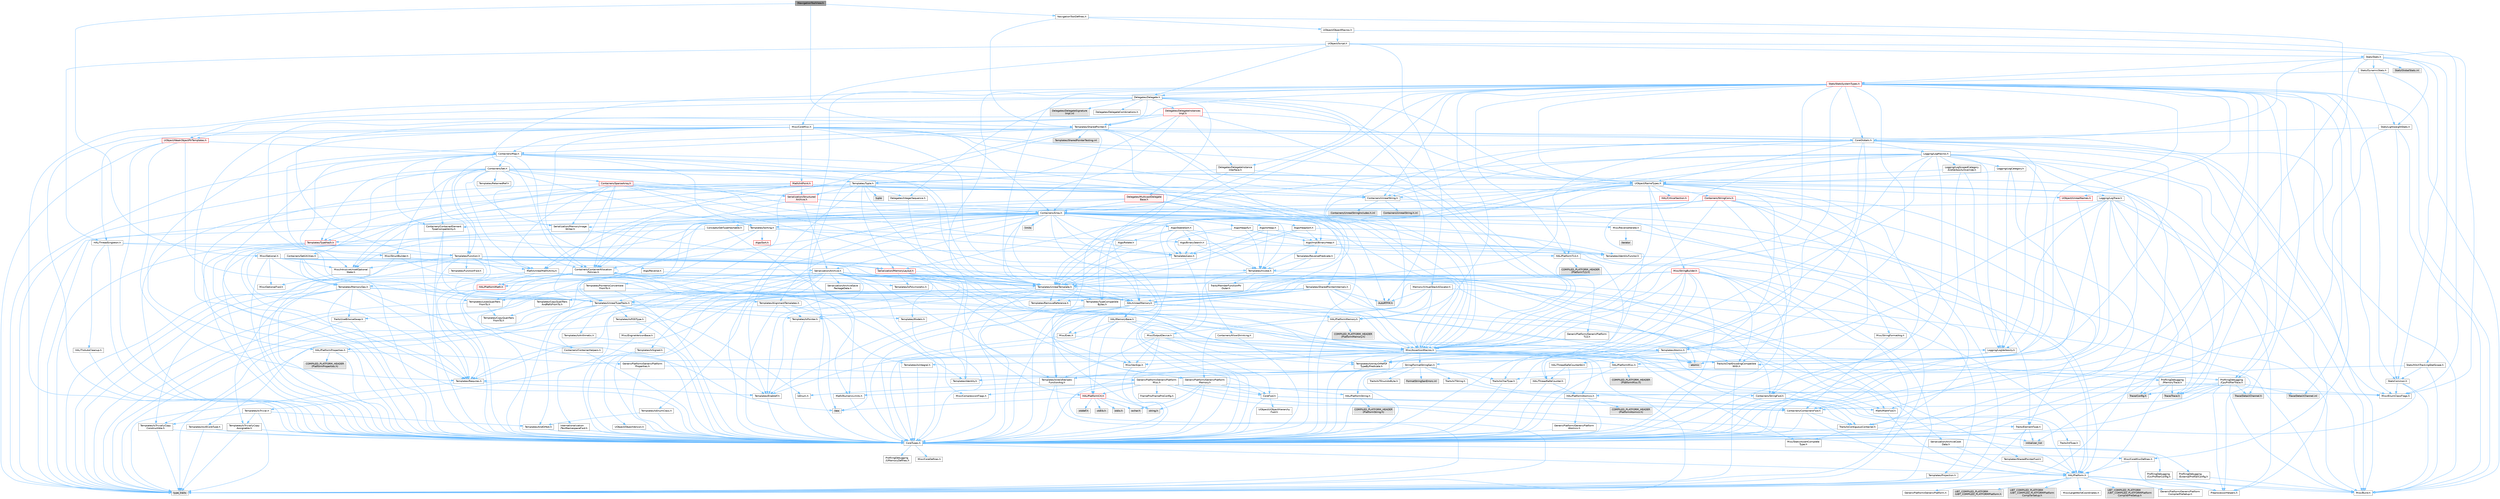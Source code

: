 digraph "INavigationToolView.h"
{
 // INTERACTIVE_SVG=YES
 // LATEX_PDF_SIZE
  bgcolor="transparent";
  edge [fontname=Helvetica,fontsize=10,labelfontname=Helvetica,labelfontsize=10];
  node [fontname=Helvetica,fontsize=10,shape=box,height=0.2,width=0.4];
  Node1 [id="Node000001",label="INavigationToolView.h",height=0.2,width=0.4,color="gray40", fillcolor="grey60", style="filled", fontcolor="black",tooltip=" "];
  Node1 -> Node2 [id="edge1_Node000001_Node000002",color="steelblue1",style="solid",tooltip=" "];
  Node2 [id="Node000002",label="Misc/Optional.h",height=0.2,width=0.4,color="grey40", fillcolor="white", style="filled",URL="$d2/dae/Optional_8h.html",tooltip=" "];
  Node2 -> Node3 [id="edge2_Node000002_Node000003",color="steelblue1",style="solid",tooltip=" "];
  Node3 [id="Node000003",label="CoreTypes.h",height=0.2,width=0.4,color="grey40", fillcolor="white", style="filled",URL="$dc/dec/CoreTypes_8h.html",tooltip=" "];
  Node3 -> Node4 [id="edge3_Node000003_Node000004",color="steelblue1",style="solid",tooltip=" "];
  Node4 [id="Node000004",label="HAL/Platform.h",height=0.2,width=0.4,color="grey40", fillcolor="white", style="filled",URL="$d9/dd0/Platform_8h.html",tooltip=" "];
  Node4 -> Node5 [id="edge4_Node000004_Node000005",color="steelblue1",style="solid",tooltip=" "];
  Node5 [id="Node000005",label="Misc/Build.h",height=0.2,width=0.4,color="grey40", fillcolor="white", style="filled",URL="$d3/dbb/Build_8h.html",tooltip=" "];
  Node4 -> Node6 [id="edge5_Node000004_Node000006",color="steelblue1",style="solid",tooltip=" "];
  Node6 [id="Node000006",label="Misc/LargeWorldCoordinates.h",height=0.2,width=0.4,color="grey40", fillcolor="white", style="filled",URL="$d2/dcb/LargeWorldCoordinates_8h.html",tooltip=" "];
  Node4 -> Node7 [id="edge6_Node000004_Node000007",color="steelblue1",style="solid",tooltip=" "];
  Node7 [id="Node000007",label="type_traits",height=0.2,width=0.4,color="grey60", fillcolor="#E0E0E0", style="filled",tooltip=" "];
  Node4 -> Node8 [id="edge7_Node000004_Node000008",color="steelblue1",style="solid",tooltip=" "];
  Node8 [id="Node000008",label="PreprocessorHelpers.h",height=0.2,width=0.4,color="grey40", fillcolor="white", style="filled",URL="$db/ddb/PreprocessorHelpers_8h.html",tooltip=" "];
  Node4 -> Node9 [id="edge8_Node000004_Node000009",color="steelblue1",style="solid",tooltip=" "];
  Node9 [id="Node000009",label="UBT_COMPILED_PLATFORM\l/UBT_COMPILED_PLATFORMPlatform\lCompilerPreSetup.h",height=0.2,width=0.4,color="grey60", fillcolor="#E0E0E0", style="filled",tooltip=" "];
  Node4 -> Node10 [id="edge9_Node000004_Node000010",color="steelblue1",style="solid",tooltip=" "];
  Node10 [id="Node000010",label="GenericPlatform/GenericPlatform\lCompilerPreSetup.h",height=0.2,width=0.4,color="grey40", fillcolor="white", style="filled",URL="$d9/dc8/GenericPlatformCompilerPreSetup_8h.html",tooltip=" "];
  Node4 -> Node11 [id="edge10_Node000004_Node000011",color="steelblue1",style="solid",tooltip=" "];
  Node11 [id="Node000011",label="GenericPlatform/GenericPlatform.h",height=0.2,width=0.4,color="grey40", fillcolor="white", style="filled",URL="$d6/d84/GenericPlatform_8h.html",tooltip=" "];
  Node4 -> Node12 [id="edge11_Node000004_Node000012",color="steelblue1",style="solid",tooltip=" "];
  Node12 [id="Node000012",label="UBT_COMPILED_PLATFORM\l/UBT_COMPILED_PLATFORMPlatform.h",height=0.2,width=0.4,color="grey60", fillcolor="#E0E0E0", style="filled",tooltip=" "];
  Node4 -> Node13 [id="edge12_Node000004_Node000013",color="steelblue1",style="solid",tooltip=" "];
  Node13 [id="Node000013",label="UBT_COMPILED_PLATFORM\l/UBT_COMPILED_PLATFORMPlatform\lCompilerSetup.h",height=0.2,width=0.4,color="grey60", fillcolor="#E0E0E0", style="filled",tooltip=" "];
  Node3 -> Node14 [id="edge13_Node000003_Node000014",color="steelblue1",style="solid",tooltip=" "];
  Node14 [id="Node000014",label="ProfilingDebugging\l/UMemoryDefines.h",height=0.2,width=0.4,color="grey40", fillcolor="white", style="filled",URL="$d2/da2/UMemoryDefines_8h.html",tooltip=" "];
  Node3 -> Node15 [id="edge14_Node000003_Node000015",color="steelblue1",style="solid",tooltip=" "];
  Node15 [id="Node000015",label="Misc/CoreMiscDefines.h",height=0.2,width=0.4,color="grey40", fillcolor="white", style="filled",URL="$da/d38/CoreMiscDefines_8h.html",tooltip=" "];
  Node15 -> Node4 [id="edge15_Node000015_Node000004",color="steelblue1",style="solid",tooltip=" "];
  Node15 -> Node8 [id="edge16_Node000015_Node000008",color="steelblue1",style="solid",tooltip=" "];
  Node3 -> Node16 [id="edge17_Node000003_Node000016",color="steelblue1",style="solid",tooltip=" "];
  Node16 [id="Node000016",label="Misc/CoreDefines.h",height=0.2,width=0.4,color="grey40", fillcolor="white", style="filled",URL="$d3/dd2/CoreDefines_8h.html",tooltip=" "];
  Node2 -> Node17 [id="edge18_Node000002_Node000017",color="steelblue1",style="solid",tooltip=" "];
  Node17 [id="Node000017",label="Misc/AssertionMacros.h",height=0.2,width=0.4,color="grey40", fillcolor="white", style="filled",URL="$d0/dfa/AssertionMacros_8h.html",tooltip=" "];
  Node17 -> Node3 [id="edge19_Node000017_Node000003",color="steelblue1",style="solid",tooltip=" "];
  Node17 -> Node4 [id="edge20_Node000017_Node000004",color="steelblue1",style="solid",tooltip=" "];
  Node17 -> Node18 [id="edge21_Node000017_Node000018",color="steelblue1",style="solid",tooltip=" "];
  Node18 [id="Node000018",label="HAL/PlatformMisc.h",height=0.2,width=0.4,color="grey40", fillcolor="white", style="filled",URL="$d0/df5/PlatformMisc_8h.html",tooltip=" "];
  Node18 -> Node3 [id="edge22_Node000018_Node000003",color="steelblue1",style="solid",tooltip=" "];
  Node18 -> Node19 [id="edge23_Node000018_Node000019",color="steelblue1",style="solid",tooltip=" "];
  Node19 [id="Node000019",label="GenericPlatform/GenericPlatform\lMisc.h",height=0.2,width=0.4,color="grey40", fillcolor="white", style="filled",URL="$db/d9a/GenericPlatformMisc_8h.html",tooltip=" "];
  Node19 -> Node20 [id="edge24_Node000019_Node000020",color="steelblue1",style="solid",tooltip=" "];
  Node20 [id="Node000020",label="Containers/StringFwd.h",height=0.2,width=0.4,color="grey40", fillcolor="white", style="filled",URL="$df/d37/StringFwd_8h.html",tooltip=" "];
  Node20 -> Node3 [id="edge25_Node000020_Node000003",color="steelblue1",style="solid",tooltip=" "];
  Node20 -> Node21 [id="edge26_Node000020_Node000021",color="steelblue1",style="solid",tooltip=" "];
  Node21 [id="Node000021",label="Traits/ElementType.h",height=0.2,width=0.4,color="grey40", fillcolor="white", style="filled",URL="$d5/d4f/ElementType_8h.html",tooltip=" "];
  Node21 -> Node4 [id="edge27_Node000021_Node000004",color="steelblue1",style="solid",tooltip=" "];
  Node21 -> Node22 [id="edge28_Node000021_Node000022",color="steelblue1",style="solid",tooltip=" "];
  Node22 [id="Node000022",label="initializer_list",height=0.2,width=0.4,color="grey60", fillcolor="#E0E0E0", style="filled",tooltip=" "];
  Node21 -> Node7 [id="edge29_Node000021_Node000007",color="steelblue1",style="solid",tooltip=" "];
  Node20 -> Node23 [id="edge30_Node000020_Node000023",color="steelblue1",style="solid",tooltip=" "];
  Node23 [id="Node000023",label="Traits/IsContiguousContainer.h",height=0.2,width=0.4,color="grey40", fillcolor="white", style="filled",URL="$d5/d3c/IsContiguousContainer_8h.html",tooltip=" "];
  Node23 -> Node3 [id="edge31_Node000023_Node000003",color="steelblue1",style="solid",tooltip=" "];
  Node23 -> Node24 [id="edge32_Node000023_Node000024",color="steelblue1",style="solid",tooltip=" "];
  Node24 [id="Node000024",label="Misc/StaticAssertComplete\lType.h",height=0.2,width=0.4,color="grey40", fillcolor="white", style="filled",URL="$d5/d4e/StaticAssertCompleteType_8h.html",tooltip=" "];
  Node23 -> Node22 [id="edge33_Node000023_Node000022",color="steelblue1",style="solid",tooltip=" "];
  Node19 -> Node25 [id="edge34_Node000019_Node000025",color="steelblue1",style="solid",tooltip=" "];
  Node25 [id="Node000025",label="CoreFwd.h",height=0.2,width=0.4,color="grey40", fillcolor="white", style="filled",URL="$d1/d1e/CoreFwd_8h.html",tooltip=" "];
  Node25 -> Node3 [id="edge35_Node000025_Node000003",color="steelblue1",style="solid",tooltip=" "];
  Node25 -> Node26 [id="edge36_Node000025_Node000026",color="steelblue1",style="solid",tooltip=" "];
  Node26 [id="Node000026",label="Containers/ContainersFwd.h",height=0.2,width=0.4,color="grey40", fillcolor="white", style="filled",URL="$d4/d0a/ContainersFwd_8h.html",tooltip=" "];
  Node26 -> Node4 [id="edge37_Node000026_Node000004",color="steelblue1",style="solid",tooltip=" "];
  Node26 -> Node3 [id="edge38_Node000026_Node000003",color="steelblue1",style="solid",tooltip=" "];
  Node26 -> Node23 [id="edge39_Node000026_Node000023",color="steelblue1",style="solid",tooltip=" "];
  Node25 -> Node27 [id="edge40_Node000025_Node000027",color="steelblue1",style="solid",tooltip=" "];
  Node27 [id="Node000027",label="Math/MathFwd.h",height=0.2,width=0.4,color="grey40", fillcolor="white", style="filled",URL="$d2/d10/MathFwd_8h.html",tooltip=" "];
  Node27 -> Node4 [id="edge41_Node000027_Node000004",color="steelblue1",style="solid",tooltip=" "];
  Node25 -> Node28 [id="edge42_Node000025_Node000028",color="steelblue1",style="solid",tooltip=" "];
  Node28 [id="Node000028",label="UObject/UObjectHierarchy\lFwd.h",height=0.2,width=0.4,color="grey40", fillcolor="white", style="filled",URL="$d3/d13/UObjectHierarchyFwd_8h.html",tooltip=" "];
  Node19 -> Node3 [id="edge43_Node000019_Node000003",color="steelblue1",style="solid",tooltip=" "];
  Node19 -> Node29 [id="edge44_Node000019_Node000029",color="steelblue1",style="solid",tooltip=" "];
  Node29 [id="Node000029",label="FramePro/FrameProConfig.h",height=0.2,width=0.4,color="grey40", fillcolor="white", style="filled",URL="$d7/d90/FrameProConfig_8h.html",tooltip=" "];
  Node19 -> Node30 [id="edge45_Node000019_Node000030",color="steelblue1",style="solid",tooltip=" "];
  Node30 [id="Node000030",label="HAL/PlatformCrt.h",height=0.2,width=0.4,color="red", fillcolor="#FFF0F0", style="filled",URL="$d8/d75/PlatformCrt_8h.html",tooltip=" "];
  Node30 -> Node31 [id="edge46_Node000030_Node000031",color="steelblue1",style="solid",tooltip=" "];
  Node31 [id="Node000031",label="new",height=0.2,width=0.4,color="grey60", fillcolor="#E0E0E0", style="filled",tooltip=" "];
  Node30 -> Node32 [id="edge47_Node000030_Node000032",color="steelblue1",style="solid",tooltip=" "];
  Node32 [id="Node000032",label="wchar.h",height=0.2,width=0.4,color="grey60", fillcolor="#E0E0E0", style="filled",tooltip=" "];
  Node30 -> Node33 [id="edge48_Node000030_Node000033",color="steelblue1",style="solid",tooltip=" "];
  Node33 [id="Node000033",label="stddef.h",height=0.2,width=0.4,color="grey60", fillcolor="#E0E0E0", style="filled",tooltip=" "];
  Node30 -> Node34 [id="edge49_Node000030_Node000034",color="steelblue1",style="solid",tooltip=" "];
  Node34 [id="Node000034",label="stdlib.h",height=0.2,width=0.4,color="grey60", fillcolor="#E0E0E0", style="filled",tooltip=" "];
  Node30 -> Node35 [id="edge50_Node000030_Node000035",color="steelblue1",style="solid",tooltip=" "];
  Node35 [id="Node000035",label="stdio.h",height=0.2,width=0.4,color="grey60", fillcolor="#E0E0E0", style="filled",tooltip=" "];
  Node30 -> Node39 [id="edge51_Node000030_Node000039",color="steelblue1",style="solid",tooltip=" "];
  Node39 [id="Node000039",label="string.h",height=0.2,width=0.4,color="grey60", fillcolor="#E0E0E0", style="filled",tooltip=" "];
  Node19 -> Node40 [id="edge52_Node000019_Node000040",color="steelblue1",style="solid",tooltip=" "];
  Node40 [id="Node000040",label="Math/NumericLimits.h",height=0.2,width=0.4,color="grey40", fillcolor="white", style="filled",URL="$df/d1b/NumericLimits_8h.html",tooltip=" "];
  Node40 -> Node3 [id="edge53_Node000040_Node000003",color="steelblue1",style="solid",tooltip=" "];
  Node19 -> Node41 [id="edge54_Node000019_Node000041",color="steelblue1",style="solid",tooltip=" "];
  Node41 [id="Node000041",label="Misc/CompressionFlags.h",height=0.2,width=0.4,color="grey40", fillcolor="white", style="filled",URL="$d9/d76/CompressionFlags_8h.html",tooltip=" "];
  Node19 -> Node42 [id="edge55_Node000019_Node000042",color="steelblue1",style="solid",tooltip=" "];
  Node42 [id="Node000042",label="Misc/EnumClassFlags.h",height=0.2,width=0.4,color="grey40", fillcolor="white", style="filled",URL="$d8/de7/EnumClassFlags_8h.html",tooltip=" "];
  Node19 -> Node43 [id="edge56_Node000019_Node000043",color="steelblue1",style="solid",tooltip=" "];
  Node43 [id="Node000043",label="ProfilingDebugging\l/CsvProfilerConfig.h",height=0.2,width=0.4,color="grey40", fillcolor="white", style="filled",URL="$d3/d88/CsvProfilerConfig_8h.html",tooltip=" "];
  Node43 -> Node5 [id="edge57_Node000043_Node000005",color="steelblue1",style="solid",tooltip=" "];
  Node19 -> Node44 [id="edge58_Node000019_Node000044",color="steelblue1",style="solid",tooltip=" "];
  Node44 [id="Node000044",label="ProfilingDebugging\l/ExternalProfilerConfig.h",height=0.2,width=0.4,color="grey40", fillcolor="white", style="filled",URL="$d3/dbb/ExternalProfilerConfig_8h.html",tooltip=" "];
  Node44 -> Node5 [id="edge59_Node000044_Node000005",color="steelblue1",style="solid",tooltip=" "];
  Node18 -> Node45 [id="edge60_Node000018_Node000045",color="steelblue1",style="solid",tooltip=" "];
  Node45 [id="Node000045",label="COMPILED_PLATFORM_HEADER\l(PlatformMisc.h)",height=0.2,width=0.4,color="grey60", fillcolor="#E0E0E0", style="filled",tooltip=" "];
  Node18 -> Node46 [id="edge61_Node000018_Node000046",color="steelblue1",style="solid",tooltip=" "];
  Node46 [id="Node000046",label="ProfilingDebugging\l/CpuProfilerTrace.h",height=0.2,width=0.4,color="grey40", fillcolor="white", style="filled",URL="$da/dcb/CpuProfilerTrace_8h.html",tooltip=" "];
  Node46 -> Node3 [id="edge62_Node000046_Node000003",color="steelblue1",style="solid",tooltip=" "];
  Node46 -> Node26 [id="edge63_Node000046_Node000026",color="steelblue1",style="solid",tooltip=" "];
  Node46 -> Node47 [id="edge64_Node000046_Node000047",color="steelblue1",style="solid",tooltip=" "];
  Node47 [id="Node000047",label="HAL/PlatformAtomics.h",height=0.2,width=0.4,color="grey40", fillcolor="white", style="filled",URL="$d3/d36/PlatformAtomics_8h.html",tooltip=" "];
  Node47 -> Node3 [id="edge65_Node000047_Node000003",color="steelblue1",style="solid",tooltip=" "];
  Node47 -> Node48 [id="edge66_Node000047_Node000048",color="steelblue1",style="solid",tooltip=" "];
  Node48 [id="Node000048",label="GenericPlatform/GenericPlatform\lAtomics.h",height=0.2,width=0.4,color="grey40", fillcolor="white", style="filled",URL="$da/d72/GenericPlatformAtomics_8h.html",tooltip=" "];
  Node48 -> Node3 [id="edge67_Node000048_Node000003",color="steelblue1",style="solid",tooltip=" "];
  Node47 -> Node49 [id="edge68_Node000047_Node000049",color="steelblue1",style="solid",tooltip=" "];
  Node49 [id="Node000049",label="COMPILED_PLATFORM_HEADER\l(PlatformAtomics.h)",height=0.2,width=0.4,color="grey60", fillcolor="#E0E0E0", style="filled",tooltip=" "];
  Node46 -> Node8 [id="edge69_Node000046_Node000008",color="steelblue1",style="solid",tooltip=" "];
  Node46 -> Node5 [id="edge70_Node000046_Node000005",color="steelblue1",style="solid",tooltip=" "];
  Node46 -> Node50 [id="edge71_Node000046_Node000050",color="steelblue1",style="solid",tooltip=" "];
  Node50 [id="Node000050",label="Trace/Config.h",height=0.2,width=0.4,color="grey60", fillcolor="#E0E0E0", style="filled",tooltip=" "];
  Node46 -> Node51 [id="edge72_Node000046_Node000051",color="steelblue1",style="solid",tooltip=" "];
  Node51 [id="Node000051",label="Trace/Detail/Channel.h",height=0.2,width=0.4,color="grey60", fillcolor="#E0E0E0", style="filled",tooltip=" "];
  Node46 -> Node52 [id="edge73_Node000046_Node000052",color="steelblue1",style="solid",tooltip=" "];
  Node52 [id="Node000052",label="Trace/Detail/Channel.inl",height=0.2,width=0.4,color="grey60", fillcolor="#E0E0E0", style="filled",tooltip=" "];
  Node46 -> Node53 [id="edge74_Node000046_Node000053",color="steelblue1",style="solid",tooltip=" "];
  Node53 [id="Node000053",label="Trace/Trace.h",height=0.2,width=0.4,color="grey60", fillcolor="#E0E0E0", style="filled",tooltip=" "];
  Node17 -> Node8 [id="edge75_Node000017_Node000008",color="steelblue1",style="solid",tooltip=" "];
  Node17 -> Node54 [id="edge76_Node000017_Node000054",color="steelblue1",style="solid",tooltip=" "];
  Node54 [id="Node000054",label="Templates/EnableIf.h",height=0.2,width=0.4,color="grey40", fillcolor="white", style="filled",URL="$d7/d60/EnableIf_8h.html",tooltip=" "];
  Node54 -> Node3 [id="edge77_Node000054_Node000003",color="steelblue1",style="solid",tooltip=" "];
  Node17 -> Node55 [id="edge78_Node000017_Node000055",color="steelblue1",style="solid",tooltip=" "];
  Node55 [id="Node000055",label="Templates/IsArrayOrRefOf\lTypeByPredicate.h",height=0.2,width=0.4,color="grey40", fillcolor="white", style="filled",URL="$d6/da1/IsArrayOrRefOfTypeByPredicate_8h.html",tooltip=" "];
  Node55 -> Node3 [id="edge79_Node000055_Node000003",color="steelblue1",style="solid",tooltip=" "];
  Node17 -> Node56 [id="edge80_Node000017_Node000056",color="steelblue1",style="solid",tooltip=" "];
  Node56 [id="Node000056",label="Templates/IsValidVariadic\lFunctionArg.h",height=0.2,width=0.4,color="grey40", fillcolor="white", style="filled",URL="$d0/dc8/IsValidVariadicFunctionArg_8h.html",tooltip=" "];
  Node56 -> Node3 [id="edge81_Node000056_Node000003",color="steelblue1",style="solid",tooltip=" "];
  Node56 -> Node57 [id="edge82_Node000056_Node000057",color="steelblue1",style="solid",tooltip=" "];
  Node57 [id="Node000057",label="IsEnum.h",height=0.2,width=0.4,color="grey40", fillcolor="white", style="filled",URL="$d4/de5/IsEnum_8h.html",tooltip=" "];
  Node56 -> Node7 [id="edge83_Node000056_Node000007",color="steelblue1",style="solid",tooltip=" "];
  Node17 -> Node58 [id="edge84_Node000017_Node000058",color="steelblue1",style="solid",tooltip=" "];
  Node58 [id="Node000058",label="Traits/IsCharEncodingCompatible\lWith.h",height=0.2,width=0.4,color="grey40", fillcolor="white", style="filled",URL="$df/dd1/IsCharEncodingCompatibleWith_8h.html",tooltip=" "];
  Node58 -> Node7 [id="edge85_Node000058_Node000007",color="steelblue1",style="solid",tooltip=" "];
  Node58 -> Node59 [id="edge86_Node000058_Node000059",color="steelblue1",style="solid",tooltip=" "];
  Node59 [id="Node000059",label="Traits/IsCharType.h",height=0.2,width=0.4,color="grey40", fillcolor="white", style="filled",URL="$db/d51/IsCharType_8h.html",tooltip=" "];
  Node59 -> Node3 [id="edge87_Node000059_Node000003",color="steelblue1",style="solid",tooltip=" "];
  Node17 -> Node60 [id="edge88_Node000017_Node000060",color="steelblue1",style="solid",tooltip=" "];
  Node60 [id="Node000060",label="Misc/VarArgs.h",height=0.2,width=0.4,color="grey40", fillcolor="white", style="filled",URL="$d5/d6f/VarArgs_8h.html",tooltip=" "];
  Node60 -> Node3 [id="edge89_Node000060_Node000003",color="steelblue1",style="solid",tooltip=" "];
  Node17 -> Node61 [id="edge90_Node000017_Node000061",color="steelblue1",style="solid",tooltip=" "];
  Node61 [id="Node000061",label="String/FormatStringSan.h",height=0.2,width=0.4,color="grey40", fillcolor="white", style="filled",URL="$d3/d8b/FormatStringSan_8h.html",tooltip=" "];
  Node61 -> Node7 [id="edge91_Node000061_Node000007",color="steelblue1",style="solid",tooltip=" "];
  Node61 -> Node3 [id="edge92_Node000061_Node000003",color="steelblue1",style="solid",tooltip=" "];
  Node61 -> Node62 [id="edge93_Node000061_Node000062",color="steelblue1",style="solid",tooltip=" "];
  Node62 [id="Node000062",label="Templates/Requires.h",height=0.2,width=0.4,color="grey40", fillcolor="white", style="filled",URL="$dc/d96/Requires_8h.html",tooltip=" "];
  Node62 -> Node54 [id="edge94_Node000062_Node000054",color="steelblue1",style="solid",tooltip=" "];
  Node62 -> Node7 [id="edge95_Node000062_Node000007",color="steelblue1",style="solid",tooltip=" "];
  Node61 -> Node63 [id="edge96_Node000061_Node000063",color="steelblue1",style="solid",tooltip=" "];
  Node63 [id="Node000063",label="Templates/Identity.h",height=0.2,width=0.4,color="grey40", fillcolor="white", style="filled",URL="$d0/dd5/Identity_8h.html",tooltip=" "];
  Node61 -> Node56 [id="edge97_Node000061_Node000056",color="steelblue1",style="solid",tooltip=" "];
  Node61 -> Node59 [id="edge98_Node000061_Node000059",color="steelblue1",style="solid",tooltip=" "];
  Node61 -> Node64 [id="edge99_Node000061_Node000064",color="steelblue1",style="solid",tooltip=" "];
  Node64 [id="Node000064",label="Traits/IsTEnumAsByte.h",height=0.2,width=0.4,color="grey40", fillcolor="white", style="filled",URL="$d1/de6/IsTEnumAsByte_8h.html",tooltip=" "];
  Node61 -> Node65 [id="edge100_Node000061_Node000065",color="steelblue1",style="solid",tooltip=" "];
  Node65 [id="Node000065",label="Traits/IsTString.h",height=0.2,width=0.4,color="grey40", fillcolor="white", style="filled",URL="$d0/df8/IsTString_8h.html",tooltip=" "];
  Node65 -> Node26 [id="edge101_Node000065_Node000026",color="steelblue1",style="solid",tooltip=" "];
  Node61 -> Node26 [id="edge102_Node000061_Node000026",color="steelblue1",style="solid",tooltip=" "];
  Node61 -> Node66 [id="edge103_Node000061_Node000066",color="steelblue1",style="solid",tooltip=" "];
  Node66 [id="Node000066",label="FormatStringSanErrors.inl",height=0.2,width=0.4,color="grey60", fillcolor="#E0E0E0", style="filled",tooltip=" "];
  Node17 -> Node67 [id="edge104_Node000017_Node000067",color="steelblue1",style="solid",tooltip=" "];
  Node67 [id="Node000067",label="atomic",height=0.2,width=0.4,color="grey60", fillcolor="#E0E0E0", style="filled",tooltip=" "];
  Node2 -> Node68 [id="edge105_Node000002_Node000068",color="steelblue1",style="solid",tooltip=" "];
  Node68 [id="Node000068",label="Misc/IntrusiveUnsetOptional\lState.h",height=0.2,width=0.4,color="grey40", fillcolor="white", style="filled",URL="$d2/d0a/IntrusiveUnsetOptionalState_8h.html",tooltip=" "];
  Node68 -> Node69 [id="edge106_Node000068_Node000069",color="steelblue1",style="solid",tooltip=" "];
  Node69 [id="Node000069",label="Misc/OptionalFwd.h",height=0.2,width=0.4,color="grey40", fillcolor="white", style="filled",URL="$dc/d50/OptionalFwd_8h.html",tooltip=" "];
  Node2 -> Node69 [id="edge107_Node000002_Node000069",color="steelblue1",style="solid",tooltip=" "];
  Node2 -> Node70 [id="edge108_Node000002_Node000070",color="steelblue1",style="solid",tooltip=" "];
  Node70 [id="Node000070",label="Templates/MemoryOps.h",height=0.2,width=0.4,color="grey40", fillcolor="white", style="filled",URL="$db/dea/MemoryOps_8h.html",tooltip=" "];
  Node70 -> Node3 [id="edge109_Node000070_Node000003",color="steelblue1",style="solid",tooltip=" "];
  Node70 -> Node71 [id="edge110_Node000070_Node000071",color="steelblue1",style="solid",tooltip=" "];
  Node71 [id="Node000071",label="HAL/UnrealMemory.h",height=0.2,width=0.4,color="grey40", fillcolor="white", style="filled",URL="$d9/d96/UnrealMemory_8h.html",tooltip=" "];
  Node71 -> Node3 [id="edge111_Node000071_Node000003",color="steelblue1",style="solid",tooltip=" "];
  Node71 -> Node72 [id="edge112_Node000071_Node000072",color="steelblue1",style="solid",tooltip=" "];
  Node72 [id="Node000072",label="GenericPlatform/GenericPlatform\lMemory.h",height=0.2,width=0.4,color="grey40", fillcolor="white", style="filled",URL="$dd/d22/GenericPlatformMemory_8h.html",tooltip=" "];
  Node72 -> Node25 [id="edge113_Node000072_Node000025",color="steelblue1",style="solid",tooltip=" "];
  Node72 -> Node3 [id="edge114_Node000072_Node000003",color="steelblue1",style="solid",tooltip=" "];
  Node72 -> Node73 [id="edge115_Node000072_Node000073",color="steelblue1",style="solid",tooltip=" "];
  Node73 [id="Node000073",label="HAL/PlatformString.h",height=0.2,width=0.4,color="grey40", fillcolor="white", style="filled",URL="$db/db5/PlatformString_8h.html",tooltip=" "];
  Node73 -> Node3 [id="edge116_Node000073_Node000003",color="steelblue1",style="solid",tooltip=" "];
  Node73 -> Node74 [id="edge117_Node000073_Node000074",color="steelblue1",style="solid",tooltip=" "];
  Node74 [id="Node000074",label="COMPILED_PLATFORM_HEADER\l(PlatformString.h)",height=0.2,width=0.4,color="grey60", fillcolor="#E0E0E0", style="filled",tooltip=" "];
  Node72 -> Node39 [id="edge118_Node000072_Node000039",color="steelblue1",style="solid",tooltip=" "];
  Node72 -> Node32 [id="edge119_Node000072_Node000032",color="steelblue1",style="solid",tooltip=" "];
  Node71 -> Node75 [id="edge120_Node000071_Node000075",color="steelblue1",style="solid",tooltip=" "];
  Node75 [id="Node000075",label="HAL/MemoryBase.h",height=0.2,width=0.4,color="grey40", fillcolor="white", style="filled",URL="$d6/d9f/MemoryBase_8h.html",tooltip=" "];
  Node75 -> Node3 [id="edge121_Node000075_Node000003",color="steelblue1",style="solid",tooltip=" "];
  Node75 -> Node47 [id="edge122_Node000075_Node000047",color="steelblue1",style="solid",tooltip=" "];
  Node75 -> Node30 [id="edge123_Node000075_Node000030",color="steelblue1",style="solid",tooltip=" "];
  Node75 -> Node76 [id="edge124_Node000075_Node000076",color="steelblue1",style="solid",tooltip=" "];
  Node76 [id="Node000076",label="Misc/Exec.h",height=0.2,width=0.4,color="grey40", fillcolor="white", style="filled",URL="$de/ddb/Exec_8h.html",tooltip=" "];
  Node76 -> Node3 [id="edge125_Node000076_Node000003",color="steelblue1",style="solid",tooltip=" "];
  Node76 -> Node17 [id="edge126_Node000076_Node000017",color="steelblue1",style="solid",tooltip=" "];
  Node75 -> Node77 [id="edge127_Node000075_Node000077",color="steelblue1",style="solid",tooltip=" "];
  Node77 [id="Node000077",label="Misc/OutputDevice.h",height=0.2,width=0.4,color="grey40", fillcolor="white", style="filled",URL="$d7/d32/OutputDevice_8h.html",tooltip=" "];
  Node77 -> Node25 [id="edge128_Node000077_Node000025",color="steelblue1",style="solid",tooltip=" "];
  Node77 -> Node3 [id="edge129_Node000077_Node000003",color="steelblue1",style="solid",tooltip=" "];
  Node77 -> Node78 [id="edge130_Node000077_Node000078",color="steelblue1",style="solid",tooltip=" "];
  Node78 [id="Node000078",label="Logging/LogVerbosity.h",height=0.2,width=0.4,color="grey40", fillcolor="white", style="filled",URL="$d2/d8f/LogVerbosity_8h.html",tooltip=" "];
  Node78 -> Node3 [id="edge131_Node000078_Node000003",color="steelblue1",style="solid",tooltip=" "];
  Node77 -> Node60 [id="edge132_Node000077_Node000060",color="steelblue1",style="solid",tooltip=" "];
  Node77 -> Node55 [id="edge133_Node000077_Node000055",color="steelblue1",style="solid",tooltip=" "];
  Node77 -> Node56 [id="edge134_Node000077_Node000056",color="steelblue1",style="solid",tooltip=" "];
  Node77 -> Node58 [id="edge135_Node000077_Node000058",color="steelblue1",style="solid",tooltip=" "];
  Node75 -> Node79 [id="edge136_Node000075_Node000079",color="steelblue1",style="solid",tooltip=" "];
  Node79 [id="Node000079",label="Templates/Atomic.h",height=0.2,width=0.4,color="grey40", fillcolor="white", style="filled",URL="$d3/d91/Atomic_8h.html",tooltip=" "];
  Node79 -> Node80 [id="edge137_Node000079_Node000080",color="steelblue1",style="solid",tooltip=" "];
  Node80 [id="Node000080",label="HAL/ThreadSafeCounter.h",height=0.2,width=0.4,color="grey40", fillcolor="white", style="filled",URL="$dc/dc9/ThreadSafeCounter_8h.html",tooltip=" "];
  Node80 -> Node3 [id="edge138_Node000080_Node000003",color="steelblue1",style="solid",tooltip=" "];
  Node80 -> Node47 [id="edge139_Node000080_Node000047",color="steelblue1",style="solid",tooltip=" "];
  Node79 -> Node81 [id="edge140_Node000079_Node000081",color="steelblue1",style="solid",tooltip=" "];
  Node81 [id="Node000081",label="HAL/ThreadSafeCounter64.h",height=0.2,width=0.4,color="grey40", fillcolor="white", style="filled",URL="$d0/d12/ThreadSafeCounter64_8h.html",tooltip=" "];
  Node81 -> Node3 [id="edge141_Node000081_Node000003",color="steelblue1",style="solid",tooltip=" "];
  Node81 -> Node80 [id="edge142_Node000081_Node000080",color="steelblue1",style="solid",tooltip=" "];
  Node79 -> Node82 [id="edge143_Node000079_Node000082",color="steelblue1",style="solid",tooltip=" "];
  Node82 [id="Node000082",label="Templates/IsIntegral.h",height=0.2,width=0.4,color="grey40", fillcolor="white", style="filled",URL="$da/d64/IsIntegral_8h.html",tooltip=" "];
  Node82 -> Node3 [id="edge144_Node000082_Node000003",color="steelblue1",style="solid",tooltip=" "];
  Node79 -> Node83 [id="edge145_Node000079_Node000083",color="steelblue1",style="solid",tooltip=" "];
  Node83 [id="Node000083",label="Templates/IsTrivial.h",height=0.2,width=0.4,color="grey40", fillcolor="white", style="filled",URL="$da/d4c/IsTrivial_8h.html",tooltip=" "];
  Node83 -> Node84 [id="edge146_Node000083_Node000084",color="steelblue1",style="solid",tooltip=" "];
  Node84 [id="Node000084",label="Templates/AndOrNot.h",height=0.2,width=0.4,color="grey40", fillcolor="white", style="filled",URL="$db/d0a/AndOrNot_8h.html",tooltip=" "];
  Node84 -> Node3 [id="edge147_Node000084_Node000003",color="steelblue1",style="solid",tooltip=" "];
  Node83 -> Node85 [id="edge148_Node000083_Node000085",color="steelblue1",style="solid",tooltip=" "];
  Node85 [id="Node000085",label="Templates/IsTriviallyCopy\lConstructible.h",height=0.2,width=0.4,color="grey40", fillcolor="white", style="filled",URL="$d3/d78/IsTriviallyCopyConstructible_8h.html",tooltip=" "];
  Node85 -> Node3 [id="edge149_Node000085_Node000003",color="steelblue1",style="solid",tooltip=" "];
  Node85 -> Node7 [id="edge150_Node000085_Node000007",color="steelblue1",style="solid",tooltip=" "];
  Node83 -> Node86 [id="edge151_Node000083_Node000086",color="steelblue1",style="solid",tooltip=" "];
  Node86 [id="Node000086",label="Templates/IsTriviallyCopy\lAssignable.h",height=0.2,width=0.4,color="grey40", fillcolor="white", style="filled",URL="$d2/df2/IsTriviallyCopyAssignable_8h.html",tooltip=" "];
  Node86 -> Node3 [id="edge152_Node000086_Node000003",color="steelblue1",style="solid",tooltip=" "];
  Node86 -> Node7 [id="edge153_Node000086_Node000007",color="steelblue1",style="solid",tooltip=" "];
  Node83 -> Node7 [id="edge154_Node000083_Node000007",color="steelblue1",style="solid",tooltip=" "];
  Node79 -> Node87 [id="edge155_Node000079_Node000087",color="steelblue1",style="solid",tooltip=" "];
  Node87 [id="Node000087",label="Traits/IntType.h",height=0.2,width=0.4,color="grey40", fillcolor="white", style="filled",URL="$d7/deb/IntType_8h.html",tooltip=" "];
  Node87 -> Node4 [id="edge156_Node000087_Node000004",color="steelblue1",style="solid",tooltip=" "];
  Node79 -> Node67 [id="edge157_Node000079_Node000067",color="steelblue1",style="solid",tooltip=" "];
  Node71 -> Node88 [id="edge158_Node000071_Node000088",color="steelblue1",style="solid",tooltip=" "];
  Node88 [id="Node000088",label="HAL/PlatformMemory.h",height=0.2,width=0.4,color="grey40", fillcolor="white", style="filled",URL="$de/d68/PlatformMemory_8h.html",tooltip=" "];
  Node88 -> Node3 [id="edge159_Node000088_Node000003",color="steelblue1",style="solid",tooltip=" "];
  Node88 -> Node72 [id="edge160_Node000088_Node000072",color="steelblue1",style="solid",tooltip=" "];
  Node88 -> Node89 [id="edge161_Node000088_Node000089",color="steelblue1",style="solid",tooltip=" "];
  Node89 [id="Node000089",label="COMPILED_PLATFORM_HEADER\l(PlatformMemory.h)",height=0.2,width=0.4,color="grey60", fillcolor="#E0E0E0", style="filled",tooltip=" "];
  Node71 -> Node90 [id="edge162_Node000071_Node000090",color="steelblue1",style="solid",tooltip=" "];
  Node90 [id="Node000090",label="ProfilingDebugging\l/MemoryTrace.h",height=0.2,width=0.4,color="grey40", fillcolor="white", style="filled",URL="$da/dd7/MemoryTrace_8h.html",tooltip=" "];
  Node90 -> Node4 [id="edge163_Node000090_Node000004",color="steelblue1",style="solid",tooltip=" "];
  Node90 -> Node42 [id="edge164_Node000090_Node000042",color="steelblue1",style="solid",tooltip=" "];
  Node90 -> Node50 [id="edge165_Node000090_Node000050",color="steelblue1",style="solid",tooltip=" "];
  Node90 -> Node53 [id="edge166_Node000090_Node000053",color="steelblue1",style="solid",tooltip=" "];
  Node71 -> Node91 [id="edge167_Node000071_Node000091",color="steelblue1",style="solid",tooltip=" "];
  Node91 [id="Node000091",label="Templates/IsPointer.h",height=0.2,width=0.4,color="grey40", fillcolor="white", style="filled",URL="$d7/d05/IsPointer_8h.html",tooltip=" "];
  Node91 -> Node3 [id="edge168_Node000091_Node000003",color="steelblue1",style="solid",tooltip=" "];
  Node70 -> Node86 [id="edge169_Node000070_Node000086",color="steelblue1",style="solid",tooltip=" "];
  Node70 -> Node85 [id="edge170_Node000070_Node000085",color="steelblue1",style="solid",tooltip=" "];
  Node70 -> Node62 [id="edge171_Node000070_Node000062",color="steelblue1",style="solid",tooltip=" "];
  Node70 -> Node92 [id="edge172_Node000070_Node000092",color="steelblue1",style="solid",tooltip=" "];
  Node92 [id="Node000092",label="Templates/UnrealTypeTraits.h",height=0.2,width=0.4,color="grey40", fillcolor="white", style="filled",URL="$d2/d2d/UnrealTypeTraits_8h.html",tooltip=" "];
  Node92 -> Node3 [id="edge173_Node000092_Node000003",color="steelblue1",style="solid",tooltip=" "];
  Node92 -> Node91 [id="edge174_Node000092_Node000091",color="steelblue1",style="solid",tooltip=" "];
  Node92 -> Node17 [id="edge175_Node000092_Node000017",color="steelblue1",style="solid",tooltip=" "];
  Node92 -> Node84 [id="edge176_Node000092_Node000084",color="steelblue1",style="solid",tooltip=" "];
  Node92 -> Node54 [id="edge177_Node000092_Node000054",color="steelblue1",style="solid",tooltip=" "];
  Node92 -> Node93 [id="edge178_Node000092_Node000093",color="steelblue1",style="solid",tooltip=" "];
  Node93 [id="Node000093",label="Templates/IsArithmetic.h",height=0.2,width=0.4,color="grey40", fillcolor="white", style="filled",URL="$d2/d5d/IsArithmetic_8h.html",tooltip=" "];
  Node93 -> Node3 [id="edge179_Node000093_Node000003",color="steelblue1",style="solid",tooltip=" "];
  Node92 -> Node57 [id="edge180_Node000092_Node000057",color="steelblue1",style="solid",tooltip=" "];
  Node92 -> Node94 [id="edge181_Node000092_Node000094",color="steelblue1",style="solid",tooltip=" "];
  Node94 [id="Node000094",label="Templates/Models.h",height=0.2,width=0.4,color="grey40", fillcolor="white", style="filled",URL="$d3/d0c/Models_8h.html",tooltip=" "];
  Node94 -> Node63 [id="edge182_Node000094_Node000063",color="steelblue1",style="solid",tooltip=" "];
  Node92 -> Node95 [id="edge183_Node000092_Node000095",color="steelblue1",style="solid",tooltip=" "];
  Node95 [id="Node000095",label="Templates/IsPODType.h",height=0.2,width=0.4,color="grey40", fillcolor="white", style="filled",URL="$d7/db1/IsPODType_8h.html",tooltip=" "];
  Node95 -> Node3 [id="edge184_Node000095_Node000003",color="steelblue1",style="solid",tooltip=" "];
  Node92 -> Node96 [id="edge185_Node000092_Node000096",color="steelblue1",style="solid",tooltip=" "];
  Node96 [id="Node000096",label="Templates/IsUECoreType.h",height=0.2,width=0.4,color="grey40", fillcolor="white", style="filled",URL="$d1/db8/IsUECoreType_8h.html",tooltip=" "];
  Node96 -> Node3 [id="edge186_Node000096_Node000003",color="steelblue1",style="solid",tooltip=" "];
  Node96 -> Node7 [id="edge187_Node000096_Node000007",color="steelblue1",style="solid",tooltip=" "];
  Node92 -> Node85 [id="edge188_Node000092_Node000085",color="steelblue1",style="solid",tooltip=" "];
  Node70 -> Node97 [id="edge189_Node000070_Node000097",color="steelblue1",style="solid",tooltip=" "];
  Node97 [id="Node000097",label="Traits/UseBitwiseSwap.h",height=0.2,width=0.4,color="grey40", fillcolor="white", style="filled",URL="$db/df3/UseBitwiseSwap_8h.html",tooltip=" "];
  Node97 -> Node3 [id="edge190_Node000097_Node000003",color="steelblue1",style="solid",tooltip=" "];
  Node97 -> Node7 [id="edge191_Node000097_Node000007",color="steelblue1",style="solid",tooltip=" "];
  Node70 -> Node31 [id="edge192_Node000070_Node000031",color="steelblue1",style="solid",tooltip=" "];
  Node70 -> Node7 [id="edge193_Node000070_Node000007",color="steelblue1",style="solid",tooltip=" "];
  Node2 -> Node98 [id="edge194_Node000002_Node000098",color="steelblue1",style="solid",tooltip=" "];
  Node98 [id="Node000098",label="Templates/UnrealTemplate.h",height=0.2,width=0.4,color="grey40", fillcolor="white", style="filled",URL="$d4/d24/UnrealTemplate_8h.html",tooltip=" "];
  Node98 -> Node3 [id="edge195_Node000098_Node000003",color="steelblue1",style="solid",tooltip=" "];
  Node98 -> Node91 [id="edge196_Node000098_Node000091",color="steelblue1",style="solid",tooltip=" "];
  Node98 -> Node71 [id="edge197_Node000098_Node000071",color="steelblue1",style="solid",tooltip=" "];
  Node98 -> Node99 [id="edge198_Node000098_Node000099",color="steelblue1",style="solid",tooltip=" "];
  Node99 [id="Node000099",label="Templates/CopyQualifiers\lAndRefsFromTo.h",height=0.2,width=0.4,color="grey40", fillcolor="white", style="filled",URL="$d3/db3/CopyQualifiersAndRefsFromTo_8h.html",tooltip=" "];
  Node99 -> Node100 [id="edge199_Node000099_Node000100",color="steelblue1",style="solid",tooltip=" "];
  Node100 [id="Node000100",label="Templates/CopyQualifiers\lFromTo.h",height=0.2,width=0.4,color="grey40", fillcolor="white", style="filled",URL="$d5/db4/CopyQualifiersFromTo_8h.html",tooltip=" "];
  Node98 -> Node92 [id="edge200_Node000098_Node000092",color="steelblue1",style="solid",tooltip=" "];
  Node98 -> Node101 [id="edge201_Node000098_Node000101",color="steelblue1",style="solid",tooltip=" "];
  Node101 [id="Node000101",label="Templates/RemoveReference.h",height=0.2,width=0.4,color="grey40", fillcolor="white", style="filled",URL="$da/dbe/RemoveReference_8h.html",tooltip=" "];
  Node101 -> Node3 [id="edge202_Node000101_Node000003",color="steelblue1",style="solid",tooltip=" "];
  Node98 -> Node62 [id="edge203_Node000098_Node000062",color="steelblue1",style="solid",tooltip=" "];
  Node98 -> Node102 [id="edge204_Node000098_Node000102",color="steelblue1",style="solid",tooltip=" "];
  Node102 [id="Node000102",label="Templates/TypeCompatible\lBytes.h",height=0.2,width=0.4,color="grey40", fillcolor="white", style="filled",URL="$df/d0a/TypeCompatibleBytes_8h.html",tooltip=" "];
  Node102 -> Node3 [id="edge205_Node000102_Node000003",color="steelblue1",style="solid",tooltip=" "];
  Node102 -> Node39 [id="edge206_Node000102_Node000039",color="steelblue1",style="solid",tooltip=" "];
  Node102 -> Node31 [id="edge207_Node000102_Node000031",color="steelblue1",style="solid",tooltip=" "];
  Node102 -> Node7 [id="edge208_Node000102_Node000007",color="steelblue1",style="solid",tooltip=" "];
  Node98 -> Node63 [id="edge209_Node000098_Node000063",color="steelblue1",style="solid",tooltip=" "];
  Node98 -> Node23 [id="edge210_Node000098_Node000023",color="steelblue1",style="solid",tooltip=" "];
  Node98 -> Node97 [id="edge211_Node000098_Node000097",color="steelblue1",style="solid",tooltip=" "];
  Node98 -> Node7 [id="edge212_Node000098_Node000007",color="steelblue1",style="solid",tooltip=" "];
  Node2 -> Node103 [id="edge213_Node000002_Node000103",color="steelblue1",style="solid",tooltip=" "];
  Node103 [id="Node000103",label="Serialization/Archive.h",height=0.2,width=0.4,color="grey40", fillcolor="white", style="filled",URL="$d7/d3b/Archive_8h.html",tooltip=" "];
  Node103 -> Node25 [id="edge214_Node000103_Node000025",color="steelblue1",style="solid",tooltip=" "];
  Node103 -> Node3 [id="edge215_Node000103_Node000003",color="steelblue1",style="solid",tooltip=" "];
  Node103 -> Node104 [id="edge216_Node000103_Node000104",color="steelblue1",style="solid",tooltip=" "];
  Node104 [id="Node000104",label="HAL/PlatformProperties.h",height=0.2,width=0.4,color="grey40", fillcolor="white", style="filled",URL="$d9/db0/PlatformProperties_8h.html",tooltip=" "];
  Node104 -> Node3 [id="edge217_Node000104_Node000003",color="steelblue1",style="solid",tooltip=" "];
  Node104 -> Node105 [id="edge218_Node000104_Node000105",color="steelblue1",style="solid",tooltip=" "];
  Node105 [id="Node000105",label="GenericPlatform/GenericPlatform\lProperties.h",height=0.2,width=0.4,color="grey40", fillcolor="white", style="filled",URL="$d2/dcd/GenericPlatformProperties_8h.html",tooltip=" "];
  Node105 -> Node3 [id="edge219_Node000105_Node000003",color="steelblue1",style="solid",tooltip=" "];
  Node105 -> Node19 [id="edge220_Node000105_Node000019",color="steelblue1",style="solid",tooltip=" "];
  Node104 -> Node106 [id="edge221_Node000104_Node000106",color="steelblue1",style="solid",tooltip=" "];
  Node106 [id="Node000106",label="COMPILED_PLATFORM_HEADER\l(PlatformProperties.h)",height=0.2,width=0.4,color="grey60", fillcolor="#E0E0E0", style="filled",tooltip=" "];
  Node103 -> Node107 [id="edge222_Node000103_Node000107",color="steelblue1",style="solid",tooltip=" "];
  Node107 [id="Node000107",label="Internationalization\l/TextNamespaceFwd.h",height=0.2,width=0.4,color="grey40", fillcolor="white", style="filled",URL="$d8/d97/TextNamespaceFwd_8h.html",tooltip=" "];
  Node107 -> Node3 [id="edge223_Node000107_Node000003",color="steelblue1",style="solid",tooltip=" "];
  Node103 -> Node27 [id="edge224_Node000103_Node000027",color="steelblue1",style="solid",tooltip=" "];
  Node103 -> Node17 [id="edge225_Node000103_Node000017",color="steelblue1",style="solid",tooltip=" "];
  Node103 -> Node5 [id="edge226_Node000103_Node000005",color="steelblue1",style="solid",tooltip=" "];
  Node103 -> Node41 [id="edge227_Node000103_Node000041",color="steelblue1",style="solid",tooltip=" "];
  Node103 -> Node108 [id="edge228_Node000103_Node000108",color="steelblue1",style="solid",tooltip=" "];
  Node108 [id="Node000108",label="Misc/EngineVersionBase.h",height=0.2,width=0.4,color="grey40", fillcolor="white", style="filled",URL="$d5/d2b/EngineVersionBase_8h.html",tooltip=" "];
  Node108 -> Node3 [id="edge229_Node000108_Node000003",color="steelblue1",style="solid",tooltip=" "];
  Node103 -> Node60 [id="edge230_Node000103_Node000060",color="steelblue1",style="solid",tooltip=" "];
  Node103 -> Node109 [id="edge231_Node000103_Node000109",color="steelblue1",style="solid",tooltip=" "];
  Node109 [id="Node000109",label="Serialization/ArchiveCook\lData.h",height=0.2,width=0.4,color="grey40", fillcolor="white", style="filled",URL="$dc/db6/ArchiveCookData_8h.html",tooltip=" "];
  Node109 -> Node4 [id="edge232_Node000109_Node000004",color="steelblue1",style="solid",tooltip=" "];
  Node103 -> Node110 [id="edge233_Node000103_Node000110",color="steelblue1",style="solid",tooltip=" "];
  Node110 [id="Node000110",label="Serialization/ArchiveSave\lPackageData.h",height=0.2,width=0.4,color="grey40", fillcolor="white", style="filled",URL="$d1/d37/ArchiveSavePackageData_8h.html",tooltip=" "];
  Node103 -> Node54 [id="edge234_Node000103_Node000054",color="steelblue1",style="solid",tooltip=" "];
  Node103 -> Node55 [id="edge235_Node000103_Node000055",color="steelblue1",style="solid",tooltip=" "];
  Node103 -> Node111 [id="edge236_Node000103_Node000111",color="steelblue1",style="solid",tooltip=" "];
  Node111 [id="Node000111",label="Templates/IsEnumClass.h",height=0.2,width=0.4,color="grey40", fillcolor="white", style="filled",URL="$d7/d15/IsEnumClass_8h.html",tooltip=" "];
  Node111 -> Node3 [id="edge237_Node000111_Node000003",color="steelblue1",style="solid",tooltip=" "];
  Node111 -> Node84 [id="edge238_Node000111_Node000084",color="steelblue1",style="solid",tooltip=" "];
  Node103 -> Node112 [id="edge239_Node000103_Node000112",color="steelblue1",style="solid",tooltip=" "];
  Node112 [id="Node000112",label="Templates/IsSigned.h",height=0.2,width=0.4,color="grey40", fillcolor="white", style="filled",URL="$d8/dd8/IsSigned_8h.html",tooltip=" "];
  Node112 -> Node3 [id="edge240_Node000112_Node000003",color="steelblue1",style="solid",tooltip=" "];
  Node103 -> Node56 [id="edge241_Node000103_Node000056",color="steelblue1",style="solid",tooltip=" "];
  Node103 -> Node98 [id="edge242_Node000103_Node000098",color="steelblue1",style="solid",tooltip=" "];
  Node103 -> Node58 [id="edge243_Node000103_Node000058",color="steelblue1",style="solid",tooltip=" "];
  Node103 -> Node113 [id="edge244_Node000103_Node000113",color="steelblue1",style="solid",tooltip=" "];
  Node113 [id="Node000113",label="UObject/ObjectVersion.h",height=0.2,width=0.4,color="grey40", fillcolor="white", style="filled",URL="$da/d63/ObjectVersion_8h.html",tooltip=" "];
  Node113 -> Node3 [id="edge245_Node000113_Node000003",color="steelblue1",style="solid",tooltip=" "];
  Node1 -> Node114 [id="edge246_Node000001_Node000114",color="steelblue1",style="solid",tooltip=" "];
  Node114 [id="Node000114",label="NavigationToolDefines.h",height=0.2,width=0.4,color="grey40", fillcolor="white", style="filled",URL="$d1/d31/NavigationToolDefines_8h.html",tooltip=" "];
  Node114 -> Node26 [id="edge247_Node000114_Node000026",color="steelblue1",style="solid",tooltip=" "];
  Node114 -> Node115 [id="edge248_Node000114_Node000115",color="steelblue1",style="solid",tooltip=" "];
  Node115 [id="Node000115",label="Templates/SharedPointer.h",height=0.2,width=0.4,color="grey40", fillcolor="white", style="filled",URL="$d2/d17/SharedPointer_8h.html",tooltip=" "];
  Node115 -> Node3 [id="edge249_Node000115_Node000003",color="steelblue1",style="solid",tooltip=" "];
  Node115 -> Node68 [id="edge250_Node000115_Node000068",color="steelblue1",style="solid",tooltip=" "];
  Node115 -> Node116 [id="edge251_Node000115_Node000116",color="steelblue1",style="solid",tooltip=" "];
  Node116 [id="Node000116",label="Templates/PointerIsConvertible\lFromTo.h",height=0.2,width=0.4,color="grey40", fillcolor="white", style="filled",URL="$d6/d65/PointerIsConvertibleFromTo_8h.html",tooltip=" "];
  Node116 -> Node3 [id="edge252_Node000116_Node000003",color="steelblue1",style="solid",tooltip=" "];
  Node116 -> Node24 [id="edge253_Node000116_Node000024",color="steelblue1",style="solid",tooltip=" "];
  Node116 -> Node117 [id="edge254_Node000116_Node000117",color="steelblue1",style="solid",tooltip=" "];
  Node117 [id="Node000117",label="Templates/LosesQualifiers\lFromTo.h",height=0.2,width=0.4,color="grey40", fillcolor="white", style="filled",URL="$d2/db3/LosesQualifiersFromTo_8h.html",tooltip=" "];
  Node117 -> Node100 [id="edge255_Node000117_Node000100",color="steelblue1",style="solid",tooltip=" "];
  Node117 -> Node7 [id="edge256_Node000117_Node000007",color="steelblue1",style="solid",tooltip=" "];
  Node116 -> Node7 [id="edge257_Node000116_Node000007",color="steelblue1",style="solid",tooltip=" "];
  Node115 -> Node17 [id="edge258_Node000115_Node000017",color="steelblue1",style="solid",tooltip=" "];
  Node115 -> Node71 [id="edge259_Node000115_Node000071",color="steelblue1",style="solid",tooltip=" "];
  Node115 -> Node118 [id="edge260_Node000115_Node000118",color="steelblue1",style="solid",tooltip=" "];
  Node118 [id="Node000118",label="Containers/Array.h",height=0.2,width=0.4,color="grey40", fillcolor="white", style="filled",URL="$df/dd0/Array_8h.html",tooltip=" "];
  Node118 -> Node3 [id="edge261_Node000118_Node000003",color="steelblue1",style="solid",tooltip=" "];
  Node118 -> Node17 [id="edge262_Node000118_Node000017",color="steelblue1",style="solid",tooltip=" "];
  Node118 -> Node68 [id="edge263_Node000118_Node000068",color="steelblue1",style="solid",tooltip=" "];
  Node118 -> Node119 [id="edge264_Node000118_Node000119",color="steelblue1",style="solid",tooltip=" "];
  Node119 [id="Node000119",label="Misc/ReverseIterate.h",height=0.2,width=0.4,color="grey40", fillcolor="white", style="filled",URL="$db/de3/ReverseIterate_8h.html",tooltip=" "];
  Node119 -> Node4 [id="edge265_Node000119_Node000004",color="steelblue1",style="solid",tooltip=" "];
  Node119 -> Node120 [id="edge266_Node000119_Node000120",color="steelblue1",style="solid",tooltip=" "];
  Node120 [id="Node000120",label="iterator",height=0.2,width=0.4,color="grey60", fillcolor="#E0E0E0", style="filled",tooltip=" "];
  Node118 -> Node71 [id="edge267_Node000118_Node000071",color="steelblue1",style="solid",tooltip=" "];
  Node118 -> Node92 [id="edge268_Node000118_Node000092",color="steelblue1",style="solid",tooltip=" "];
  Node118 -> Node98 [id="edge269_Node000118_Node000098",color="steelblue1",style="solid",tooltip=" "];
  Node118 -> Node121 [id="edge270_Node000118_Node000121",color="steelblue1",style="solid",tooltip=" "];
  Node121 [id="Node000121",label="Containers/AllowShrinking.h",height=0.2,width=0.4,color="grey40", fillcolor="white", style="filled",URL="$d7/d1a/AllowShrinking_8h.html",tooltip=" "];
  Node121 -> Node3 [id="edge271_Node000121_Node000003",color="steelblue1",style="solid",tooltip=" "];
  Node118 -> Node122 [id="edge272_Node000118_Node000122",color="steelblue1",style="solid",tooltip=" "];
  Node122 [id="Node000122",label="Containers/ContainerAllocation\lPolicies.h",height=0.2,width=0.4,color="grey40", fillcolor="white", style="filled",URL="$d7/dff/ContainerAllocationPolicies_8h.html",tooltip=" "];
  Node122 -> Node3 [id="edge273_Node000122_Node000003",color="steelblue1",style="solid",tooltip=" "];
  Node122 -> Node123 [id="edge274_Node000122_Node000123",color="steelblue1",style="solid",tooltip=" "];
  Node123 [id="Node000123",label="Containers/ContainerHelpers.h",height=0.2,width=0.4,color="grey40", fillcolor="white", style="filled",URL="$d7/d33/ContainerHelpers_8h.html",tooltip=" "];
  Node123 -> Node3 [id="edge275_Node000123_Node000003",color="steelblue1",style="solid",tooltip=" "];
  Node122 -> Node122 [id="edge276_Node000122_Node000122",color="steelblue1",style="solid",tooltip=" "];
  Node122 -> Node124 [id="edge277_Node000122_Node000124",color="steelblue1",style="solid",tooltip=" "];
  Node124 [id="Node000124",label="HAL/PlatformMath.h",height=0.2,width=0.4,color="red", fillcolor="#FFF0F0", style="filled",URL="$dc/d53/PlatformMath_8h.html",tooltip=" "];
  Node124 -> Node3 [id="edge278_Node000124_Node000003",color="steelblue1",style="solid",tooltip=" "];
  Node122 -> Node71 [id="edge279_Node000122_Node000071",color="steelblue1",style="solid",tooltip=" "];
  Node122 -> Node40 [id="edge280_Node000122_Node000040",color="steelblue1",style="solid",tooltip=" "];
  Node122 -> Node17 [id="edge281_Node000122_Node000017",color="steelblue1",style="solid",tooltip=" "];
  Node122 -> Node131 [id="edge282_Node000122_Node000131",color="steelblue1",style="solid",tooltip=" "];
  Node131 [id="Node000131",label="Templates/IsPolymorphic.h",height=0.2,width=0.4,color="grey40", fillcolor="white", style="filled",URL="$dc/d20/IsPolymorphic_8h.html",tooltip=" "];
  Node122 -> Node70 [id="edge283_Node000122_Node000070",color="steelblue1",style="solid",tooltip=" "];
  Node122 -> Node102 [id="edge284_Node000122_Node000102",color="steelblue1",style="solid",tooltip=" "];
  Node122 -> Node7 [id="edge285_Node000122_Node000007",color="steelblue1",style="solid",tooltip=" "];
  Node118 -> Node132 [id="edge286_Node000118_Node000132",color="steelblue1",style="solid",tooltip=" "];
  Node132 [id="Node000132",label="Containers/ContainerElement\lTypeCompatibility.h",height=0.2,width=0.4,color="grey40", fillcolor="white", style="filled",URL="$df/ddf/ContainerElementTypeCompatibility_8h.html",tooltip=" "];
  Node132 -> Node3 [id="edge287_Node000132_Node000003",color="steelblue1",style="solid",tooltip=" "];
  Node132 -> Node92 [id="edge288_Node000132_Node000092",color="steelblue1",style="solid",tooltip=" "];
  Node118 -> Node103 [id="edge289_Node000118_Node000103",color="steelblue1",style="solid",tooltip=" "];
  Node118 -> Node133 [id="edge290_Node000118_Node000133",color="steelblue1",style="solid",tooltip=" "];
  Node133 [id="Node000133",label="Serialization/MemoryImage\lWriter.h",height=0.2,width=0.4,color="grey40", fillcolor="white", style="filled",URL="$d0/d08/MemoryImageWriter_8h.html",tooltip=" "];
  Node133 -> Node3 [id="edge291_Node000133_Node000003",color="steelblue1",style="solid",tooltip=" "];
  Node133 -> Node134 [id="edge292_Node000133_Node000134",color="steelblue1",style="solid",tooltip=" "];
  Node134 [id="Node000134",label="Serialization/MemoryLayout.h",height=0.2,width=0.4,color="red", fillcolor="#FFF0F0", style="filled",URL="$d7/d66/MemoryLayout_8h.html",tooltip=" "];
  Node134 -> Node20 [id="edge293_Node000134_Node000020",color="steelblue1",style="solid",tooltip=" "];
  Node134 -> Node71 [id="edge294_Node000134_Node000071",color="steelblue1",style="solid",tooltip=" "];
  Node134 -> Node54 [id="edge295_Node000134_Node000054",color="steelblue1",style="solid",tooltip=" "];
  Node134 -> Node131 [id="edge296_Node000134_Node000131",color="steelblue1",style="solid",tooltip=" "];
  Node134 -> Node94 [id="edge297_Node000134_Node000094",color="steelblue1",style="solid",tooltip=" "];
  Node134 -> Node98 [id="edge298_Node000134_Node000098",color="steelblue1",style="solid",tooltip=" "];
  Node118 -> Node147 [id="edge299_Node000118_Node000147",color="steelblue1",style="solid",tooltip=" "];
  Node147 [id="Node000147",label="Algo/Heapify.h",height=0.2,width=0.4,color="grey40", fillcolor="white", style="filled",URL="$d0/d2a/Heapify_8h.html",tooltip=" "];
  Node147 -> Node148 [id="edge300_Node000147_Node000148",color="steelblue1",style="solid",tooltip=" "];
  Node148 [id="Node000148",label="Algo/Impl/BinaryHeap.h",height=0.2,width=0.4,color="grey40", fillcolor="white", style="filled",URL="$d7/da3/Algo_2Impl_2BinaryHeap_8h.html",tooltip=" "];
  Node148 -> Node149 [id="edge301_Node000148_Node000149",color="steelblue1",style="solid",tooltip=" "];
  Node149 [id="Node000149",label="Templates/Invoke.h",height=0.2,width=0.4,color="grey40", fillcolor="white", style="filled",URL="$d7/deb/Invoke_8h.html",tooltip=" "];
  Node149 -> Node3 [id="edge302_Node000149_Node000003",color="steelblue1",style="solid",tooltip=" "];
  Node149 -> Node150 [id="edge303_Node000149_Node000150",color="steelblue1",style="solid",tooltip=" "];
  Node150 [id="Node000150",label="Traits/MemberFunctionPtr\lOuter.h",height=0.2,width=0.4,color="grey40", fillcolor="white", style="filled",URL="$db/da7/MemberFunctionPtrOuter_8h.html",tooltip=" "];
  Node149 -> Node98 [id="edge304_Node000149_Node000098",color="steelblue1",style="solid",tooltip=" "];
  Node149 -> Node7 [id="edge305_Node000149_Node000007",color="steelblue1",style="solid",tooltip=" "];
  Node148 -> Node151 [id="edge306_Node000148_Node000151",color="steelblue1",style="solid",tooltip=" "];
  Node151 [id="Node000151",label="Templates/Projection.h",height=0.2,width=0.4,color="grey40", fillcolor="white", style="filled",URL="$d7/df0/Projection_8h.html",tooltip=" "];
  Node151 -> Node7 [id="edge307_Node000151_Node000007",color="steelblue1",style="solid",tooltip=" "];
  Node148 -> Node152 [id="edge308_Node000148_Node000152",color="steelblue1",style="solid",tooltip=" "];
  Node152 [id="Node000152",label="Templates/ReversePredicate.h",height=0.2,width=0.4,color="grey40", fillcolor="white", style="filled",URL="$d8/d28/ReversePredicate_8h.html",tooltip=" "];
  Node152 -> Node149 [id="edge309_Node000152_Node000149",color="steelblue1",style="solid",tooltip=" "];
  Node152 -> Node98 [id="edge310_Node000152_Node000098",color="steelblue1",style="solid",tooltip=" "];
  Node148 -> Node7 [id="edge311_Node000148_Node000007",color="steelblue1",style="solid",tooltip=" "];
  Node147 -> Node153 [id="edge312_Node000147_Node000153",color="steelblue1",style="solid",tooltip=" "];
  Node153 [id="Node000153",label="Templates/IdentityFunctor.h",height=0.2,width=0.4,color="grey40", fillcolor="white", style="filled",URL="$d7/d2e/IdentityFunctor_8h.html",tooltip=" "];
  Node153 -> Node4 [id="edge313_Node000153_Node000004",color="steelblue1",style="solid",tooltip=" "];
  Node147 -> Node149 [id="edge314_Node000147_Node000149",color="steelblue1",style="solid",tooltip=" "];
  Node147 -> Node154 [id="edge315_Node000147_Node000154",color="steelblue1",style="solid",tooltip=" "];
  Node154 [id="Node000154",label="Templates/Less.h",height=0.2,width=0.4,color="grey40", fillcolor="white", style="filled",URL="$de/dc8/Less_8h.html",tooltip=" "];
  Node154 -> Node3 [id="edge316_Node000154_Node000003",color="steelblue1",style="solid",tooltip=" "];
  Node154 -> Node98 [id="edge317_Node000154_Node000098",color="steelblue1",style="solid",tooltip=" "];
  Node147 -> Node98 [id="edge318_Node000147_Node000098",color="steelblue1",style="solid",tooltip=" "];
  Node118 -> Node155 [id="edge319_Node000118_Node000155",color="steelblue1",style="solid",tooltip=" "];
  Node155 [id="Node000155",label="Algo/HeapSort.h",height=0.2,width=0.4,color="grey40", fillcolor="white", style="filled",URL="$d3/d92/HeapSort_8h.html",tooltip=" "];
  Node155 -> Node148 [id="edge320_Node000155_Node000148",color="steelblue1",style="solid",tooltip=" "];
  Node155 -> Node153 [id="edge321_Node000155_Node000153",color="steelblue1",style="solid",tooltip=" "];
  Node155 -> Node154 [id="edge322_Node000155_Node000154",color="steelblue1",style="solid",tooltip=" "];
  Node155 -> Node98 [id="edge323_Node000155_Node000098",color="steelblue1",style="solid",tooltip=" "];
  Node118 -> Node156 [id="edge324_Node000118_Node000156",color="steelblue1",style="solid",tooltip=" "];
  Node156 [id="Node000156",label="Algo/IsHeap.h",height=0.2,width=0.4,color="grey40", fillcolor="white", style="filled",URL="$de/d32/IsHeap_8h.html",tooltip=" "];
  Node156 -> Node148 [id="edge325_Node000156_Node000148",color="steelblue1",style="solid",tooltip=" "];
  Node156 -> Node153 [id="edge326_Node000156_Node000153",color="steelblue1",style="solid",tooltip=" "];
  Node156 -> Node149 [id="edge327_Node000156_Node000149",color="steelblue1",style="solid",tooltip=" "];
  Node156 -> Node154 [id="edge328_Node000156_Node000154",color="steelblue1",style="solid",tooltip=" "];
  Node156 -> Node98 [id="edge329_Node000156_Node000098",color="steelblue1",style="solid",tooltip=" "];
  Node118 -> Node148 [id="edge330_Node000118_Node000148",color="steelblue1",style="solid",tooltip=" "];
  Node118 -> Node157 [id="edge331_Node000118_Node000157",color="steelblue1",style="solid",tooltip=" "];
  Node157 [id="Node000157",label="Algo/StableSort.h",height=0.2,width=0.4,color="grey40", fillcolor="white", style="filled",URL="$d7/d3c/StableSort_8h.html",tooltip=" "];
  Node157 -> Node158 [id="edge332_Node000157_Node000158",color="steelblue1",style="solid",tooltip=" "];
  Node158 [id="Node000158",label="Algo/BinarySearch.h",height=0.2,width=0.4,color="grey40", fillcolor="white", style="filled",URL="$db/db4/BinarySearch_8h.html",tooltip=" "];
  Node158 -> Node153 [id="edge333_Node000158_Node000153",color="steelblue1",style="solid",tooltip=" "];
  Node158 -> Node149 [id="edge334_Node000158_Node000149",color="steelblue1",style="solid",tooltip=" "];
  Node158 -> Node154 [id="edge335_Node000158_Node000154",color="steelblue1",style="solid",tooltip=" "];
  Node157 -> Node159 [id="edge336_Node000157_Node000159",color="steelblue1",style="solid",tooltip=" "];
  Node159 [id="Node000159",label="Algo/Rotate.h",height=0.2,width=0.4,color="grey40", fillcolor="white", style="filled",URL="$dd/da7/Rotate_8h.html",tooltip=" "];
  Node159 -> Node98 [id="edge337_Node000159_Node000098",color="steelblue1",style="solid",tooltip=" "];
  Node157 -> Node153 [id="edge338_Node000157_Node000153",color="steelblue1",style="solid",tooltip=" "];
  Node157 -> Node149 [id="edge339_Node000157_Node000149",color="steelblue1",style="solid",tooltip=" "];
  Node157 -> Node154 [id="edge340_Node000157_Node000154",color="steelblue1",style="solid",tooltip=" "];
  Node157 -> Node98 [id="edge341_Node000157_Node000098",color="steelblue1",style="solid",tooltip=" "];
  Node118 -> Node160 [id="edge342_Node000118_Node000160",color="steelblue1",style="solid",tooltip=" "];
  Node160 [id="Node000160",label="Concepts/GetTypeHashable.h",height=0.2,width=0.4,color="grey40", fillcolor="white", style="filled",URL="$d3/da2/GetTypeHashable_8h.html",tooltip=" "];
  Node160 -> Node3 [id="edge343_Node000160_Node000003",color="steelblue1",style="solid",tooltip=" "];
  Node160 -> Node138 [id="edge344_Node000160_Node000138",color="steelblue1",style="solid",tooltip=" "];
  Node138 [id="Node000138",label="Templates/TypeHash.h",height=0.2,width=0.4,color="red", fillcolor="#FFF0F0", style="filled",URL="$d1/d62/TypeHash_8h.html",tooltip=" "];
  Node138 -> Node3 [id="edge345_Node000138_Node000003",color="steelblue1",style="solid",tooltip=" "];
  Node138 -> Node62 [id="edge346_Node000138_Node000062",color="steelblue1",style="solid",tooltip=" "];
  Node138 -> Node7 [id="edge347_Node000138_Node000007",color="steelblue1",style="solid",tooltip=" "];
  Node118 -> Node153 [id="edge348_Node000118_Node000153",color="steelblue1",style="solid",tooltip=" "];
  Node118 -> Node149 [id="edge349_Node000118_Node000149",color="steelblue1",style="solid",tooltip=" "];
  Node118 -> Node154 [id="edge350_Node000118_Node000154",color="steelblue1",style="solid",tooltip=" "];
  Node118 -> Node117 [id="edge351_Node000118_Node000117",color="steelblue1",style="solid",tooltip=" "];
  Node118 -> Node62 [id="edge352_Node000118_Node000062",color="steelblue1",style="solid",tooltip=" "];
  Node118 -> Node161 [id="edge353_Node000118_Node000161",color="steelblue1",style="solid",tooltip=" "];
  Node161 [id="Node000161",label="Templates/Sorting.h",height=0.2,width=0.4,color="grey40", fillcolor="white", style="filled",URL="$d3/d9e/Sorting_8h.html",tooltip=" "];
  Node161 -> Node3 [id="edge354_Node000161_Node000003",color="steelblue1",style="solid",tooltip=" "];
  Node161 -> Node158 [id="edge355_Node000161_Node000158",color="steelblue1",style="solid",tooltip=" "];
  Node161 -> Node162 [id="edge356_Node000161_Node000162",color="steelblue1",style="solid",tooltip=" "];
  Node162 [id="Node000162",label="Algo/Sort.h",height=0.2,width=0.4,color="red", fillcolor="#FFF0F0", style="filled",URL="$d1/d87/Sort_8h.html",tooltip=" "];
  Node161 -> Node124 [id="edge357_Node000161_Node000124",color="steelblue1",style="solid",tooltip=" "];
  Node161 -> Node154 [id="edge358_Node000161_Node000154",color="steelblue1",style="solid",tooltip=" "];
  Node118 -> Node165 [id="edge359_Node000118_Node000165",color="steelblue1",style="solid",tooltip=" "];
  Node165 [id="Node000165",label="Templates/AlignmentTemplates.h",height=0.2,width=0.4,color="grey40", fillcolor="white", style="filled",URL="$dd/d32/AlignmentTemplates_8h.html",tooltip=" "];
  Node165 -> Node3 [id="edge360_Node000165_Node000003",color="steelblue1",style="solid",tooltip=" "];
  Node165 -> Node82 [id="edge361_Node000165_Node000082",color="steelblue1",style="solid",tooltip=" "];
  Node165 -> Node91 [id="edge362_Node000165_Node000091",color="steelblue1",style="solid",tooltip=" "];
  Node118 -> Node21 [id="edge363_Node000118_Node000021",color="steelblue1",style="solid",tooltip=" "];
  Node118 -> Node129 [id="edge364_Node000118_Node000129",color="steelblue1",style="solid",tooltip=" "];
  Node129 [id="Node000129",label="limits",height=0.2,width=0.4,color="grey60", fillcolor="#E0E0E0", style="filled",tooltip=" "];
  Node118 -> Node7 [id="edge365_Node000118_Node000007",color="steelblue1",style="solid",tooltip=" "];
  Node115 -> Node166 [id="edge366_Node000115_Node000166",color="steelblue1",style="solid",tooltip=" "];
  Node166 [id="Node000166",label="Containers/Map.h",height=0.2,width=0.4,color="grey40", fillcolor="white", style="filled",URL="$df/d79/Map_8h.html",tooltip=" "];
  Node166 -> Node3 [id="edge367_Node000166_Node000003",color="steelblue1",style="solid",tooltip=" "];
  Node166 -> Node167 [id="edge368_Node000166_Node000167",color="steelblue1",style="solid",tooltip=" "];
  Node167 [id="Node000167",label="Algo/Reverse.h",height=0.2,width=0.4,color="grey40", fillcolor="white", style="filled",URL="$d5/d93/Reverse_8h.html",tooltip=" "];
  Node167 -> Node3 [id="edge369_Node000167_Node000003",color="steelblue1",style="solid",tooltip=" "];
  Node167 -> Node98 [id="edge370_Node000167_Node000098",color="steelblue1",style="solid",tooltip=" "];
  Node166 -> Node132 [id="edge371_Node000166_Node000132",color="steelblue1",style="solid",tooltip=" "];
  Node166 -> Node168 [id="edge372_Node000166_Node000168",color="steelblue1",style="solid",tooltip=" "];
  Node168 [id="Node000168",label="Containers/Set.h",height=0.2,width=0.4,color="grey40", fillcolor="white", style="filled",URL="$d4/d45/Set_8h.html",tooltip=" "];
  Node168 -> Node122 [id="edge373_Node000168_Node000122",color="steelblue1",style="solid",tooltip=" "];
  Node168 -> Node132 [id="edge374_Node000168_Node000132",color="steelblue1",style="solid",tooltip=" "];
  Node168 -> Node169 [id="edge375_Node000168_Node000169",color="steelblue1",style="solid",tooltip=" "];
  Node169 [id="Node000169",label="Containers/SetUtilities.h",height=0.2,width=0.4,color="grey40", fillcolor="white", style="filled",URL="$dc/de5/SetUtilities_8h.html",tooltip=" "];
  Node169 -> Node3 [id="edge376_Node000169_Node000003",color="steelblue1",style="solid",tooltip=" "];
  Node169 -> Node134 [id="edge377_Node000169_Node000134",color="steelblue1",style="solid",tooltip=" "];
  Node169 -> Node70 [id="edge378_Node000169_Node000070",color="steelblue1",style="solid",tooltip=" "];
  Node169 -> Node92 [id="edge379_Node000169_Node000092",color="steelblue1",style="solid",tooltip=" "];
  Node168 -> Node170 [id="edge380_Node000168_Node000170",color="steelblue1",style="solid",tooltip=" "];
  Node170 [id="Node000170",label="Containers/SparseArray.h",height=0.2,width=0.4,color="red", fillcolor="#FFF0F0", style="filled",URL="$d5/dbf/SparseArray_8h.html",tooltip=" "];
  Node170 -> Node3 [id="edge381_Node000170_Node000003",color="steelblue1",style="solid",tooltip=" "];
  Node170 -> Node17 [id="edge382_Node000170_Node000017",color="steelblue1",style="solid",tooltip=" "];
  Node170 -> Node71 [id="edge383_Node000170_Node000071",color="steelblue1",style="solid",tooltip=" "];
  Node170 -> Node92 [id="edge384_Node000170_Node000092",color="steelblue1",style="solid",tooltip=" "];
  Node170 -> Node98 [id="edge385_Node000170_Node000098",color="steelblue1",style="solid",tooltip=" "];
  Node170 -> Node122 [id="edge386_Node000170_Node000122",color="steelblue1",style="solid",tooltip=" "];
  Node170 -> Node154 [id="edge387_Node000170_Node000154",color="steelblue1",style="solid",tooltip=" "];
  Node170 -> Node118 [id="edge388_Node000170_Node000118",color="steelblue1",style="solid",tooltip=" "];
  Node170 -> Node164 [id="edge389_Node000170_Node000164",color="steelblue1",style="solid",tooltip=" "];
  Node164 [id="Node000164",label="Math/UnrealMathUtility.h",height=0.2,width=0.4,color="grey40", fillcolor="white", style="filled",URL="$db/db8/UnrealMathUtility_8h.html",tooltip=" "];
  Node164 -> Node3 [id="edge390_Node000164_Node000003",color="steelblue1",style="solid",tooltip=" "];
  Node164 -> Node17 [id="edge391_Node000164_Node000017",color="steelblue1",style="solid",tooltip=" "];
  Node164 -> Node124 [id="edge392_Node000164_Node000124",color="steelblue1",style="solid",tooltip=" "];
  Node164 -> Node27 [id="edge393_Node000164_Node000027",color="steelblue1",style="solid",tooltip=" "];
  Node164 -> Node63 [id="edge394_Node000164_Node000063",color="steelblue1",style="solid",tooltip=" "];
  Node164 -> Node62 [id="edge395_Node000164_Node000062",color="steelblue1",style="solid",tooltip=" "];
  Node170 -> Node173 [id="edge396_Node000170_Node000173",color="steelblue1",style="solid",tooltip=" "];
  Node173 [id="Node000173",label="Serialization/Structured\lArchive.h",height=0.2,width=0.4,color="red", fillcolor="#FFF0F0", style="filled",URL="$d9/d1e/StructuredArchive_8h.html",tooltip=" "];
  Node173 -> Node118 [id="edge397_Node000173_Node000118",color="steelblue1",style="solid",tooltip=" "];
  Node173 -> Node122 [id="edge398_Node000173_Node000122",color="steelblue1",style="solid",tooltip=" "];
  Node173 -> Node3 [id="edge399_Node000173_Node000003",color="steelblue1",style="solid",tooltip=" "];
  Node173 -> Node5 [id="edge400_Node000173_Node000005",color="steelblue1",style="solid",tooltip=" "];
  Node173 -> Node103 [id="edge401_Node000173_Node000103",color="steelblue1",style="solid",tooltip=" "];
  Node170 -> Node133 [id="edge402_Node000170_Node000133",color="steelblue1",style="solid",tooltip=" "];
  Node170 -> Node188 [id="edge403_Node000170_Node000188",color="steelblue1",style="solid",tooltip=" "];
  Node188 [id="Node000188",label="Containers/UnrealString.h",height=0.2,width=0.4,color="grey40", fillcolor="white", style="filled",URL="$d5/dba/UnrealString_8h.html",tooltip=" "];
  Node188 -> Node189 [id="edge404_Node000188_Node000189",color="steelblue1",style="solid",tooltip=" "];
  Node189 [id="Node000189",label="Containers/UnrealStringIncludes.h.inl",height=0.2,width=0.4,color="grey60", fillcolor="#E0E0E0", style="filled",tooltip=" "];
  Node188 -> Node190 [id="edge405_Node000188_Node000190",color="steelblue1",style="solid",tooltip=" "];
  Node190 [id="Node000190",label="Containers/UnrealString.h.inl",height=0.2,width=0.4,color="grey60", fillcolor="#E0E0E0", style="filled",tooltip=" "];
  Node188 -> Node191 [id="edge406_Node000188_Node000191",color="steelblue1",style="solid",tooltip=" "];
  Node191 [id="Node000191",label="Misc/StringFormatArg.h",height=0.2,width=0.4,color="grey40", fillcolor="white", style="filled",URL="$d2/d16/StringFormatArg_8h.html",tooltip=" "];
  Node191 -> Node26 [id="edge407_Node000191_Node000026",color="steelblue1",style="solid",tooltip=" "];
  Node170 -> Node68 [id="edge408_Node000170_Node000068",color="steelblue1",style="solid",tooltip=" "];
  Node168 -> Node26 [id="edge409_Node000168_Node000026",color="steelblue1",style="solid",tooltip=" "];
  Node168 -> Node164 [id="edge410_Node000168_Node000164",color="steelblue1",style="solid",tooltip=" "];
  Node168 -> Node17 [id="edge411_Node000168_Node000017",color="steelblue1",style="solid",tooltip=" "];
  Node168 -> Node192 [id="edge412_Node000168_Node000192",color="steelblue1",style="solid",tooltip=" "];
  Node192 [id="Node000192",label="Misc/StructBuilder.h",height=0.2,width=0.4,color="grey40", fillcolor="white", style="filled",URL="$d9/db3/StructBuilder_8h.html",tooltip=" "];
  Node192 -> Node3 [id="edge413_Node000192_Node000003",color="steelblue1",style="solid",tooltip=" "];
  Node192 -> Node164 [id="edge414_Node000192_Node000164",color="steelblue1",style="solid",tooltip=" "];
  Node192 -> Node165 [id="edge415_Node000192_Node000165",color="steelblue1",style="solid",tooltip=" "];
  Node168 -> Node133 [id="edge416_Node000168_Node000133",color="steelblue1",style="solid",tooltip=" "];
  Node168 -> Node173 [id="edge417_Node000168_Node000173",color="steelblue1",style="solid",tooltip=" "];
  Node168 -> Node193 [id="edge418_Node000168_Node000193",color="steelblue1",style="solid",tooltip=" "];
  Node193 [id="Node000193",label="Templates/Function.h",height=0.2,width=0.4,color="grey40", fillcolor="white", style="filled",URL="$df/df5/Function_8h.html",tooltip=" "];
  Node193 -> Node3 [id="edge419_Node000193_Node000003",color="steelblue1",style="solid",tooltip=" "];
  Node193 -> Node17 [id="edge420_Node000193_Node000017",color="steelblue1",style="solid",tooltip=" "];
  Node193 -> Node68 [id="edge421_Node000193_Node000068",color="steelblue1",style="solid",tooltip=" "];
  Node193 -> Node71 [id="edge422_Node000193_Node000071",color="steelblue1",style="solid",tooltip=" "];
  Node193 -> Node194 [id="edge423_Node000193_Node000194",color="steelblue1",style="solid",tooltip=" "];
  Node194 [id="Node000194",label="Templates/FunctionFwd.h",height=0.2,width=0.4,color="grey40", fillcolor="white", style="filled",URL="$d6/d54/FunctionFwd_8h.html",tooltip=" "];
  Node193 -> Node92 [id="edge424_Node000193_Node000092",color="steelblue1",style="solid",tooltip=" "];
  Node193 -> Node149 [id="edge425_Node000193_Node000149",color="steelblue1",style="solid",tooltip=" "];
  Node193 -> Node98 [id="edge426_Node000193_Node000098",color="steelblue1",style="solid",tooltip=" "];
  Node193 -> Node62 [id="edge427_Node000193_Node000062",color="steelblue1",style="solid",tooltip=" "];
  Node193 -> Node164 [id="edge428_Node000193_Node000164",color="steelblue1",style="solid",tooltip=" "];
  Node193 -> Node31 [id="edge429_Node000193_Node000031",color="steelblue1",style="solid",tooltip=" "];
  Node193 -> Node7 [id="edge430_Node000193_Node000007",color="steelblue1",style="solid",tooltip=" "];
  Node168 -> Node195 [id="edge431_Node000168_Node000195",color="steelblue1",style="solid",tooltip=" "];
  Node195 [id="Node000195",label="Templates/RetainedRef.h",height=0.2,width=0.4,color="grey40", fillcolor="white", style="filled",URL="$d1/dac/RetainedRef_8h.html",tooltip=" "];
  Node168 -> Node161 [id="edge432_Node000168_Node000161",color="steelblue1",style="solid",tooltip=" "];
  Node168 -> Node138 [id="edge433_Node000168_Node000138",color="steelblue1",style="solid",tooltip=" "];
  Node168 -> Node98 [id="edge434_Node000168_Node000098",color="steelblue1",style="solid",tooltip=" "];
  Node168 -> Node22 [id="edge435_Node000168_Node000022",color="steelblue1",style="solid",tooltip=" "];
  Node168 -> Node7 [id="edge436_Node000168_Node000007",color="steelblue1",style="solid",tooltip=" "];
  Node166 -> Node188 [id="edge437_Node000166_Node000188",color="steelblue1",style="solid",tooltip=" "];
  Node166 -> Node17 [id="edge438_Node000166_Node000017",color="steelblue1",style="solid",tooltip=" "];
  Node166 -> Node192 [id="edge439_Node000166_Node000192",color="steelblue1",style="solid",tooltip=" "];
  Node166 -> Node193 [id="edge440_Node000166_Node000193",color="steelblue1",style="solid",tooltip=" "];
  Node166 -> Node161 [id="edge441_Node000166_Node000161",color="steelblue1",style="solid",tooltip=" "];
  Node166 -> Node196 [id="edge442_Node000166_Node000196",color="steelblue1",style="solid",tooltip=" "];
  Node196 [id="Node000196",label="Templates/Tuple.h",height=0.2,width=0.4,color="grey40", fillcolor="white", style="filled",URL="$d2/d4f/Tuple_8h.html",tooltip=" "];
  Node196 -> Node3 [id="edge443_Node000196_Node000003",color="steelblue1",style="solid",tooltip=" "];
  Node196 -> Node98 [id="edge444_Node000196_Node000098",color="steelblue1",style="solid",tooltip=" "];
  Node196 -> Node197 [id="edge445_Node000196_Node000197",color="steelblue1",style="solid",tooltip=" "];
  Node197 [id="Node000197",label="Delegates/IntegerSequence.h",height=0.2,width=0.4,color="grey40", fillcolor="white", style="filled",URL="$d2/dcc/IntegerSequence_8h.html",tooltip=" "];
  Node197 -> Node3 [id="edge446_Node000197_Node000003",color="steelblue1",style="solid",tooltip=" "];
  Node196 -> Node149 [id="edge447_Node000196_Node000149",color="steelblue1",style="solid",tooltip=" "];
  Node196 -> Node173 [id="edge448_Node000196_Node000173",color="steelblue1",style="solid",tooltip=" "];
  Node196 -> Node134 [id="edge449_Node000196_Node000134",color="steelblue1",style="solid",tooltip=" "];
  Node196 -> Node62 [id="edge450_Node000196_Node000062",color="steelblue1",style="solid",tooltip=" "];
  Node196 -> Node138 [id="edge451_Node000196_Node000138",color="steelblue1",style="solid",tooltip=" "];
  Node196 -> Node198 [id="edge452_Node000196_Node000198",color="steelblue1",style="solid",tooltip=" "];
  Node198 [id="Node000198",label="tuple",height=0.2,width=0.4,color="grey60", fillcolor="#E0E0E0", style="filled",tooltip=" "];
  Node196 -> Node7 [id="edge453_Node000196_Node000007",color="steelblue1",style="solid",tooltip=" "];
  Node166 -> Node98 [id="edge454_Node000166_Node000098",color="steelblue1",style="solid",tooltip=" "];
  Node166 -> Node92 [id="edge455_Node000166_Node000092",color="steelblue1",style="solid",tooltip=" "];
  Node166 -> Node7 [id="edge456_Node000166_Node000007",color="steelblue1",style="solid",tooltip=" "];
  Node115 -> Node199 [id="edge457_Node000115_Node000199",color="steelblue1",style="solid",tooltip=" "];
  Node199 [id="Node000199",label="CoreGlobals.h",height=0.2,width=0.4,color="grey40", fillcolor="white", style="filled",URL="$d5/d8c/CoreGlobals_8h.html",tooltip=" "];
  Node199 -> Node188 [id="edge458_Node000199_Node000188",color="steelblue1",style="solid",tooltip=" "];
  Node199 -> Node3 [id="edge459_Node000199_Node000003",color="steelblue1",style="solid",tooltip=" "];
  Node199 -> Node200 [id="edge460_Node000199_Node000200",color="steelblue1",style="solid",tooltip=" "];
  Node200 [id="Node000200",label="HAL/PlatformTLS.h",height=0.2,width=0.4,color="grey40", fillcolor="white", style="filled",URL="$d0/def/PlatformTLS_8h.html",tooltip=" "];
  Node200 -> Node3 [id="edge461_Node000200_Node000003",color="steelblue1",style="solid",tooltip=" "];
  Node200 -> Node201 [id="edge462_Node000200_Node000201",color="steelblue1",style="solid",tooltip=" "];
  Node201 [id="Node000201",label="GenericPlatform/GenericPlatform\lTLS.h",height=0.2,width=0.4,color="grey40", fillcolor="white", style="filled",URL="$d3/d3c/GenericPlatformTLS_8h.html",tooltip=" "];
  Node201 -> Node3 [id="edge463_Node000201_Node000003",color="steelblue1",style="solid",tooltip=" "];
  Node200 -> Node202 [id="edge464_Node000200_Node000202",color="steelblue1",style="solid",tooltip=" "];
  Node202 [id="Node000202",label="COMPILED_PLATFORM_HEADER\l(PlatformTLS.h)",height=0.2,width=0.4,color="grey60", fillcolor="#E0E0E0", style="filled",tooltip=" "];
  Node199 -> Node203 [id="edge465_Node000199_Node000203",color="steelblue1",style="solid",tooltip=" "];
  Node203 [id="Node000203",label="Logging/LogMacros.h",height=0.2,width=0.4,color="grey40", fillcolor="white", style="filled",URL="$d0/d16/LogMacros_8h.html",tooltip=" "];
  Node203 -> Node188 [id="edge466_Node000203_Node000188",color="steelblue1",style="solid",tooltip=" "];
  Node203 -> Node3 [id="edge467_Node000203_Node000003",color="steelblue1",style="solid",tooltip=" "];
  Node203 -> Node8 [id="edge468_Node000203_Node000008",color="steelblue1",style="solid",tooltip=" "];
  Node203 -> Node204 [id="edge469_Node000203_Node000204",color="steelblue1",style="solid",tooltip=" "];
  Node204 [id="Node000204",label="Logging/LogCategory.h",height=0.2,width=0.4,color="grey40", fillcolor="white", style="filled",URL="$d9/d36/LogCategory_8h.html",tooltip=" "];
  Node204 -> Node3 [id="edge470_Node000204_Node000003",color="steelblue1",style="solid",tooltip=" "];
  Node204 -> Node78 [id="edge471_Node000204_Node000078",color="steelblue1",style="solid",tooltip=" "];
  Node204 -> Node205 [id="edge472_Node000204_Node000205",color="steelblue1",style="solid",tooltip=" "];
  Node205 [id="Node000205",label="UObject/NameTypes.h",height=0.2,width=0.4,color="grey40", fillcolor="white", style="filled",URL="$d6/d35/NameTypes_8h.html",tooltip=" "];
  Node205 -> Node3 [id="edge473_Node000205_Node000003",color="steelblue1",style="solid",tooltip=" "];
  Node205 -> Node17 [id="edge474_Node000205_Node000017",color="steelblue1",style="solid",tooltip=" "];
  Node205 -> Node71 [id="edge475_Node000205_Node000071",color="steelblue1",style="solid",tooltip=" "];
  Node205 -> Node92 [id="edge476_Node000205_Node000092",color="steelblue1",style="solid",tooltip=" "];
  Node205 -> Node98 [id="edge477_Node000205_Node000098",color="steelblue1",style="solid",tooltip=" "];
  Node205 -> Node188 [id="edge478_Node000205_Node000188",color="steelblue1",style="solid",tooltip=" "];
  Node205 -> Node206 [id="edge479_Node000205_Node000206",color="steelblue1",style="solid",tooltip=" "];
  Node206 [id="Node000206",label="HAL/CriticalSection.h",height=0.2,width=0.4,color="red", fillcolor="#FFF0F0", style="filled",URL="$d6/d90/CriticalSection_8h.html",tooltip=" "];
  Node205 -> Node209 [id="edge480_Node000205_Node000209",color="steelblue1",style="solid",tooltip=" "];
  Node209 [id="Node000209",label="Containers/StringConv.h",height=0.2,width=0.4,color="red", fillcolor="#FFF0F0", style="filled",URL="$d3/ddf/StringConv_8h.html",tooltip=" "];
  Node209 -> Node3 [id="edge481_Node000209_Node000003",color="steelblue1",style="solid",tooltip=" "];
  Node209 -> Node17 [id="edge482_Node000209_Node000017",color="steelblue1",style="solid",tooltip=" "];
  Node209 -> Node122 [id="edge483_Node000209_Node000122",color="steelblue1",style="solid",tooltip=" "];
  Node209 -> Node118 [id="edge484_Node000209_Node000118",color="steelblue1",style="solid",tooltip=" "];
  Node209 -> Node98 [id="edge485_Node000209_Node000098",color="steelblue1",style="solid",tooltip=" "];
  Node209 -> Node92 [id="edge486_Node000209_Node000092",color="steelblue1",style="solid",tooltip=" "];
  Node209 -> Node21 [id="edge487_Node000209_Node000021",color="steelblue1",style="solid",tooltip=" "];
  Node209 -> Node58 [id="edge488_Node000209_Node000058",color="steelblue1",style="solid",tooltip=" "];
  Node209 -> Node23 [id="edge489_Node000209_Node000023",color="steelblue1",style="solid",tooltip=" "];
  Node209 -> Node7 [id="edge490_Node000209_Node000007",color="steelblue1",style="solid",tooltip=" "];
  Node205 -> Node20 [id="edge491_Node000205_Node000020",color="steelblue1",style="solid",tooltip=" "];
  Node205 -> Node210 [id="edge492_Node000205_Node000210",color="steelblue1",style="solid",tooltip=" "];
  Node210 [id="Node000210",label="UObject/UnrealNames.h",height=0.2,width=0.4,color="red", fillcolor="#FFF0F0", style="filled",URL="$d8/db1/UnrealNames_8h.html",tooltip=" "];
  Node210 -> Node3 [id="edge493_Node000210_Node000003",color="steelblue1",style="solid",tooltip=" "];
  Node205 -> Node79 [id="edge494_Node000205_Node000079",color="steelblue1",style="solid",tooltip=" "];
  Node205 -> Node134 [id="edge495_Node000205_Node000134",color="steelblue1",style="solid",tooltip=" "];
  Node205 -> Node68 [id="edge496_Node000205_Node000068",color="steelblue1",style="solid",tooltip=" "];
  Node205 -> Node212 [id="edge497_Node000205_Node000212",color="steelblue1",style="solid",tooltip=" "];
  Node212 [id="Node000212",label="Misc/StringBuilder.h",height=0.2,width=0.4,color="red", fillcolor="#FFF0F0", style="filled",URL="$d4/d52/StringBuilder_8h.html",tooltip=" "];
  Node212 -> Node20 [id="edge498_Node000212_Node000020",color="steelblue1",style="solid",tooltip=" "];
  Node212 -> Node3 [id="edge499_Node000212_Node000003",color="steelblue1",style="solid",tooltip=" "];
  Node212 -> Node73 [id="edge500_Node000212_Node000073",color="steelblue1",style="solid",tooltip=" "];
  Node212 -> Node71 [id="edge501_Node000212_Node000071",color="steelblue1",style="solid",tooltip=" "];
  Node212 -> Node17 [id="edge502_Node000212_Node000017",color="steelblue1",style="solid",tooltip=" "];
  Node212 -> Node54 [id="edge503_Node000212_Node000054",color="steelblue1",style="solid",tooltip=" "];
  Node212 -> Node55 [id="edge504_Node000212_Node000055",color="steelblue1",style="solid",tooltip=" "];
  Node212 -> Node56 [id="edge505_Node000212_Node000056",color="steelblue1",style="solid",tooltip=" "];
  Node212 -> Node62 [id="edge506_Node000212_Node000062",color="steelblue1",style="solid",tooltip=" "];
  Node212 -> Node98 [id="edge507_Node000212_Node000098",color="steelblue1",style="solid",tooltip=" "];
  Node212 -> Node92 [id="edge508_Node000212_Node000092",color="steelblue1",style="solid",tooltip=" "];
  Node212 -> Node58 [id="edge509_Node000212_Node000058",color="steelblue1",style="solid",tooltip=" "];
  Node212 -> Node59 [id="edge510_Node000212_Node000059",color="steelblue1",style="solid",tooltip=" "];
  Node212 -> Node23 [id="edge511_Node000212_Node000023",color="steelblue1",style="solid",tooltip=" "];
  Node212 -> Node7 [id="edge512_Node000212_Node000007",color="steelblue1",style="solid",tooltip=" "];
  Node205 -> Node53 [id="edge513_Node000205_Node000053",color="steelblue1",style="solid",tooltip=" "];
  Node203 -> Node218 [id="edge514_Node000203_Node000218",color="steelblue1",style="solid",tooltip=" "];
  Node218 [id="Node000218",label="Logging/LogScopedCategory\lAndVerbosityOverride.h",height=0.2,width=0.4,color="grey40", fillcolor="white", style="filled",URL="$de/dba/LogScopedCategoryAndVerbosityOverride_8h.html",tooltip=" "];
  Node218 -> Node3 [id="edge515_Node000218_Node000003",color="steelblue1",style="solid",tooltip=" "];
  Node218 -> Node78 [id="edge516_Node000218_Node000078",color="steelblue1",style="solid",tooltip=" "];
  Node218 -> Node205 [id="edge517_Node000218_Node000205",color="steelblue1",style="solid",tooltip=" "];
  Node203 -> Node219 [id="edge518_Node000203_Node000219",color="steelblue1",style="solid",tooltip=" "];
  Node219 [id="Node000219",label="Logging/LogTrace.h",height=0.2,width=0.4,color="grey40", fillcolor="white", style="filled",URL="$d5/d91/LogTrace_8h.html",tooltip=" "];
  Node219 -> Node3 [id="edge519_Node000219_Node000003",color="steelblue1",style="solid",tooltip=" "];
  Node219 -> Node118 [id="edge520_Node000219_Node000118",color="steelblue1",style="solid",tooltip=" "];
  Node219 -> Node8 [id="edge521_Node000219_Node000008",color="steelblue1",style="solid",tooltip=" "];
  Node219 -> Node78 [id="edge522_Node000219_Node000078",color="steelblue1",style="solid",tooltip=" "];
  Node219 -> Node5 [id="edge523_Node000219_Node000005",color="steelblue1",style="solid",tooltip=" "];
  Node219 -> Node55 [id="edge524_Node000219_Node000055",color="steelblue1",style="solid",tooltip=" "];
  Node219 -> Node50 [id="edge525_Node000219_Node000050",color="steelblue1",style="solid",tooltip=" "];
  Node219 -> Node53 [id="edge526_Node000219_Node000053",color="steelblue1",style="solid",tooltip=" "];
  Node219 -> Node58 [id="edge527_Node000219_Node000058",color="steelblue1",style="solid",tooltip=" "];
  Node203 -> Node78 [id="edge528_Node000203_Node000078",color="steelblue1",style="solid",tooltip=" "];
  Node203 -> Node17 [id="edge529_Node000203_Node000017",color="steelblue1",style="solid",tooltip=" "];
  Node203 -> Node5 [id="edge530_Node000203_Node000005",color="steelblue1",style="solid",tooltip=" "];
  Node203 -> Node60 [id="edge531_Node000203_Node000060",color="steelblue1",style="solid",tooltip=" "];
  Node203 -> Node61 [id="edge532_Node000203_Node000061",color="steelblue1",style="solid",tooltip=" "];
  Node203 -> Node54 [id="edge533_Node000203_Node000054",color="steelblue1",style="solid",tooltip=" "];
  Node203 -> Node55 [id="edge534_Node000203_Node000055",color="steelblue1",style="solid",tooltip=" "];
  Node203 -> Node56 [id="edge535_Node000203_Node000056",color="steelblue1",style="solid",tooltip=" "];
  Node203 -> Node58 [id="edge536_Node000203_Node000058",color="steelblue1",style="solid",tooltip=" "];
  Node203 -> Node7 [id="edge537_Node000203_Node000007",color="steelblue1",style="solid",tooltip=" "];
  Node199 -> Node5 [id="edge538_Node000199_Node000005",color="steelblue1",style="solid",tooltip=" "];
  Node199 -> Node42 [id="edge539_Node000199_Node000042",color="steelblue1",style="solid",tooltip=" "];
  Node199 -> Node77 [id="edge540_Node000199_Node000077",color="steelblue1",style="solid",tooltip=" "];
  Node199 -> Node46 [id="edge541_Node000199_Node000046",color="steelblue1",style="solid",tooltip=" "];
  Node199 -> Node79 [id="edge542_Node000199_Node000079",color="steelblue1",style="solid",tooltip=" "];
  Node199 -> Node205 [id="edge543_Node000199_Node000205",color="steelblue1",style="solid",tooltip=" "];
  Node199 -> Node67 [id="edge544_Node000199_Node000067",color="steelblue1",style="solid",tooltip=" "];
  Node115 -> Node220 [id="edge545_Node000115_Node000220",color="steelblue1",style="solid",tooltip=" "];
  Node220 [id="Node000220",label="Templates/SharedPointerInternals.h",height=0.2,width=0.4,color="grey40", fillcolor="white", style="filled",URL="$de/d3a/SharedPointerInternals_8h.html",tooltip=" "];
  Node220 -> Node3 [id="edge546_Node000220_Node000003",color="steelblue1",style="solid",tooltip=" "];
  Node220 -> Node71 [id="edge547_Node000220_Node000071",color="steelblue1",style="solid",tooltip=" "];
  Node220 -> Node17 [id="edge548_Node000220_Node000017",color="steelblue1",style="solid",tooltip=" "];
  Node220 -> Node101 [id="edge549_Node000220_Node000101",color="steelblue1",style="solid",tooltip=" "];
  Node220 -> Node221 [id="edge550_Node000220_Node000221",color="steelblue1",style="solid",tooltip=" "];
  Node221 [id="Node000221",label="Templates/SharedPointerFwd.h",height=0.2,width=0.4,color="grey40", fillcolor="white", style="filled",URL="$d3/d1d/SharedPointerFwd_8h.html",tooltip=" "];
  Node221 -> Node4 [id="edge551_Node000221_Node000004",color="steelblue1",style="solid",tooltip=" "];
  Node220 -> Node102 [id="edge552_Node000220_Node000102",color="steelblue1",style="solid",tooltip=" "];
  Node220 -> Node222 [id="edge553_Node000220_Node000222",color="steelblue1",style="solid",tooltip=" "];
  Node222 [id="Node000222",label="AutoRTFM.h",height=0.2,width=0.4,color="grey60", fillcolor="#E0E0E0", style="filled",tooltip=" "];
  Node220 -> Node67 [id="edge554_Node000220_Node000067",color="steelblue1",style="solid",tooltip=" "];
  Node220 -> Node7 [id="edge555_Node000220_Node000007",color="steelblue1",style="solid",tooltip=" "];
  Node115 -> Node223 [id="edge556_Node000115_Node000223",color="steelblue1",style="solid",tooltip=" "];
  Node223 [id="Node000223",label="Templates/SharedPointerTesting.inl",height=0.2,width=0.4,color="grey60", fillcolor="#E0E0E0", style="filled",tooltip=" "];
  Node114 -> Node224 [id="edge557_Node000114_Node000224",color="steelblue1",style="solid",tooltip=" "];
  Node224 [id="Node000224",label="UObject/ObjectMacros.h",height=0.2,width=0.4,color="grey40", fillcolor="white", style="filled",URL="$d8/d8d/ObjectMacros_8h.html",tooltip=" "];
  Node224 -> Node42 [id="edge558_Node000224_Node000042",color="steelblue1",style="solid",tooltip=" "];
  Node224 -> Node225 [id="edge559_Node000224_Node000225",color="steelblue1",style="solid",tooltip=" "];
  Node225 [id="Node000225",label="UObject/Script.h",height=0.2,width=0.4,color="grey40", fillcolor="white", style="filled",URL="$de/dc6/Script_8h.html",tooltip=" "];
  Node225 -> Node226 [id="edge560_Node000225_Node000226",color="steelblue1",style="solid",tooltip=" "];
  Node226 [id="Node000226",label="Delegates/Delegate.h",height=0.2,width=0.4,color="grey40", fillcolor="white", style="filled",URL="$d4/d80/Delegate_8h.html",tooltip=" "];
  Node226 -> Node3 [id="edge561_Node000226_Node000003",color="steelblue1",style="solid",tooltip=" "];
  Node226 -> Node17 [id="edge562_Node000226_Node000017",color="steelblue1",style="solid",tooltip=" "];
  Node226 -> Node205 [id="edge563_Node000226_Node000205",color="steelblue1",style="solid",tooltip=" "];
  Node226 -> Node115 [id="edge564_Node000226_Node000115",color="steelblue1",style="solid",tooltip=" "];
  Node226 -> Node227 [id="edge565_Node000226_Node000227",color="steelblue1",style="solid",tooltip=" "];
  Node227 [id="Node000227",label="UObject/WeakObjectPtrTemplates.h",height=0.2,width=0.4,color="red", fillcolor="#FFF0F0", style="filled",URL="$d8/d3b/WeakObjectPtrTemplates_8h.html",tooltip=" "];
  Node227 -> Node3 [id="edge566_Node000227_Node000003",color="steelblue1",style="solid",tooltip=" "];
  Node227 -> Node117 [id="edge567_Node000227_Node000117",color="steelblue1",style="solid",tooltip=" "];
  Node227 -> Node62 [id="edge568_Node000227_Node000062",color="steelblue1",style="solid",tooltip=" "];
  Node227 -> Node166 [id="edge569_Node000227_Node000166",color="steelblue1",style="solid",tooltip=" "];
  Node227 -> Node7 [id="edge570_Node000227_Node000007",color="steelblue1",style="solid",tooltip=" "];
  Node226 -> Node230 [id="edge571_Node000226_Node000230",color="steelblue1",style="solid",tooltip=" "];
  Node230 [id="Node000230",label="Delegates/MulticastDelegate\lBase.h",height=0.2,width=0.4,color="red", fillcolor="#FFF0F0", style="filled",URL="$db/d16/MulticastDelegateBase_8h.html",tooltip=" "];
  Node230 -> Node222 [id="edge572_Node000230_Node000222",color="steelblue1",style="solid",tooltip=" "];
  Node230 -> Node3 [id="edge573_Node000230_Node000003",color="steelblue1",style="solid",tooltip=" "];
  Node230 -> Node122 [id="edge574_Node000230_Node000122",color="steelblue1",style="solid",tooltip=" "];
  Node230 -> Node118 [id="edge575_Node000230_Node000118",color="steelblue1",style="solid",tooltip=" "];
  Node230 -> Node164 [id="edge576_Node000230_Node000164",color="steelblue1",style="solid",tooltip=" "];
  Node226 -> Node197 [id="edge577_Node000226_Node000197",color="steelblue1",style="solid",tooltip=" "];
  Node226 -> Node222 [id="edge578_Node000226_Node000222",color="steelblue1",style="solid",tooltip=" "];
  Node226 -> Node241 [id="edge579_Node000226_Node000241",color="steelblue1",style="solid",tooltip=" "];
  Node241 [id="Node000241",label="Delegates/DelegateInstance\lInterface.h",height=0.2,width=0.4,color="grey40", fillcolor="white", style="filled",URL="$de/d82/DelegateInstanceInterface_8h.html",tooltip=" "];
  Node241 -> Node17 [id="edge580_Node000241_Node000017",color="steelblue1",style="solid",tooltip=" "];
  Node241 -> Node102 [id="edge581_Node000241_Node000102",color="steelblue1",style="solid",tooltip=" "];
  Node241 -> Node196 [id="edge582_Node000241_Node000196",color="steelblue1",style="solid",tooltip=" "];
  Node226 -> Node242 [id="edge583_Node000226_Node000242",color="steelblue1",style="solid",tooltip=" "];
  Node242 [id="Node000242",label="Delegates/DelegateInstances\lImpl.h",height=0.2,width=0.4,color="red", fillcolor="#FFF0F0", style="filled",URL="$d5/dc6/DelegateInstancesImpl_8h.html",tooltip=" "];
  Node242 -> Node3 [id="edge584_Node000242_Node000003",color="steelblue1",style="solid",tooltip=" "];
  Node242 -> Node241 [id="edge585_Node000242_Node000241",color="steelblue1",style="solid",tooltip=" "];
  Node242 -> Node17 [id="edge586_Node000242_Node000017",color="steelblue1",style="solid",tooltip=" "];
  Node242 -> Node101 [id="edge587_Node000242_Node000101",color="steelblue1",style="solid",tooltip=" "];
  Node242 -> Node115 [id="edge588_Node000242_Node000115",color="steelblue1",style="solid",tooltip=" "];
  Node242 -> Node196 [id="edge589_Node000242_Node000196",color="steelblue1",style="solid",tooltip=" "];
  Node242 -> Node92 [id="edge590_Node000242_Node000092",color="steelblue1",style="solid",tooltip=" "];
  Node242 -> Node205 [id="edge591_Node000242_Node000205",color="steelblue1",style="solid",tooltip=" "];
  Node242 -> Node227 [id="edge592_Node000242_Node000227",color="steelblue1",style="solid",tooltip=" "];
  Node226 -> Node243 [id="edge593_Node000226_Node000243",color="steelblue1",style="solid",tooltip=" "];
  Node243 [id="Node000243",label="Delegates/DelegateSignature\lImpl.inl",height=0.2,width=0.4,color="grey60", fillcolor="#E0E0E0", style="filled",tooltip=" "];
  Node226 -> Node244 [id="edge594_Node000226_Node000244",color="steelblue1",style="solid",tooltip=" "];
  Node244 [id="Node000244",label="Delegates/DelegateCombinations.h",height=0.2,width=0.4,color="grey40", fillcolor="white", style="filled",URL="$d3/d23/DelegateCombinations_8h.html",tooltip=" "];
  Node225 -> Node245 [id="edge595_Node000225_Node000245",color="steelblue1",style="solid",tooltip=" "];
  Node245 [id="Node000245",label="HAL/ThreadSingleton.h",height=0.2,width=0.4,color="grey40", fillcolor="white", style="filled",URL="$d0/dd5/ThreadSingleton_8h.html",tooltip=" "];
  Node245 -> Node3 [id="edge596_Node000245_Node000003",color="steelblue1",style="solid",tooltip=" "];
  Node245 -> Node193 [id="edge597_Node000245_Node000193",color="steelblue1",style="solid",tooltip=" "];
  Node245 -> Node200 [id="edge598_Node000245_Node000200",color="steelblue1",style="solid",tooltip=" "];
  Node245 -> Node246 [id="edge599_Node000245_Node000246",color="steelblue1",style="solid",tooltip=" "];
  Node246 [id="Node000246",label="HAL/TlsAutoCleanup.h",height=0.2,width=0.4,color="grey40", fillcolor="white", style="filled",URL="$db/d12/TlsAutoCleanup_8h.html",tooltip=" "];
  Node246 -> Node3 [id="edge600_Node000246_Node000003",color="steelblue1",style="solid",tooltip=" "];
  Node225 -> Node247 [id="edge601_Node000225_Node000247",color="steelblue1",style="solid",tooltip=" "];
  Node247 [id="Node000247",label="Stats/Stats.h",height=0.2,width=0.4,color="grey40", fillcolor="white", style="filled",URL="$dc/d09/Stats_8h.html",tooltip=" "];
  Node247 -> Node199 [id="edge602_Node000247_Node000199",color="steelblue1",style="solid",tooltip=" "];
  Node247 -> Node3 [id="edge603_Node000247_Node000003",color="steelblue1",style="solid",tooltip=" "];
  Node247 -> Node248 [id="edge604_Node000247_Node000248",color="steelblue1",style="solid",tooltip=" "];
  Node248 [id="Node000248",label="StatsCommon.h",height=0.2,width=0.4,color="grey40", fillcolor="white", style="filled",URL="$df/d16/StatsCommon_8h.html",tooltip=" "];
  Node248 -> Node3 [id="edge605_Node000248_Node000003",color="steelblue1",style="solid",tooltip=" "];
  Node248 -> Node5 [id="edge606_Node000248_Node000005",color="steelblue1",style="solid",tooltip=" "];
  Node248 -> Node42 [id="edge607_Node000248_Node000042",color="steelblue1",style="solid",tooltip=" "];
  Node247 -> Node249 [id="edge608_Node000247_Node000249",color="steelblue1",style="solid",tooltip=" "];
  Node249 [id="Node000249",label="Stats/DynamicStats.h",height=0.2,width=0.4,color="grey40", fillcolor="white", style="filled",URL="$dc/d24/DynamicStats_8h.html",tooltip=" "];
  Node249 -> Node5 [id="edge609_Node000249_Node000005",color="steelblue1",style="solid",tooltip=" "];
  Node249 -> Node250 [id="edge610_Node000249_Node000250",color="steelblue1",style="solid",tooltip=" "];
  Node250 [id="Node000250",label="Stats/LightweightStats.h",height=0.2,width=0.4,color="grey40", fillcolor="white", style="filled",URL="$d5/d66/LightweightStats_8h.html",tooltip=" "];
  Node250 -> Node3 [id="edge611_Node000250_Node000003",color="steelblue1",style="solid",tooltip=" "];
  Node250 -> Node199 [id="edge612_Node000250_Node000199",color="steelblue1",style="solid",tooltip=" "];
  Node250 -> Node5 [id="edge613_Node000250_Node000005",color="steelblue1",style="solid",tooltip=" "];
  Node250 -> Node248 [id="edge614_Node000250_Node000248",color="steelblue1",style="solid",tooltip=" "];
  Node249 -> Node251 [id="edge615_Node000249_Node000251",color="steelblue1",style="solid",tooltip=" "];
  Node251 [id="Node000251",label="Stats/StatsSystemTypes.h",height=0.2,width=0.4,color="red", fillcolor="#FFF0F0", style="filled",URL="$d1/d5a/StatsSystemTypes_8h.html",tooltip=" "];
  Node251 -> Node5 [id="edge616_Node000251_Node000005",color="steelblue1",style="solid",tooltip=" "];
  Node251 -> Node15 [id="edge617_Node000251_Node000015",color="steelblue1",style="solid",tooltip=" "];
  Node251 -> Node118 [id="edge618_Node000251_Node000118",color="steelblue1",style="solid",tooltip=" "];
  Node251 -> Node122 [id="edge619_Node000251_Node000122",color="steelblue1",style="solid",tooltip=" "];
  Node251 -> Node188 [id="edge620_Node000251_Node000188",color="steelblue1",style="solid",tooltip=" "];
  Node251 -> Node199 [id="edge621_Node000251_Node000199",color="steelblue1",style="solid",tooltip=" "];
  Node251 -> Node3 [id="edge622_Node000251_Node000003",color="steelblue1",style="solid",tooltip=" "];
  Node251 -> Node226 [id="edge623_Node000251_Node000226",color="steelblue1",style="solid",tooltip=" "];
  Node251 -> Node30 [id="edge624_Node000251_Node000030",color="steelblue1",style="solid",tooltip=" "];
  Node251 -> Node88 [id="edge625_Node000251_Node000088",color="steelblue1",style="solid",tooltip=" "];
  Node251 -> Node18 [id="edge626_Node000251_Node000018",color="steelblue1",style="solid",tooltip=" "];
  Node251 -> Node200 [id="edge627_Node000251_Node000200",color="steelblue1",style="solid",tooltip=" "];
  Node251 -> Node80 [id="edge628_Node000251_Node000080",color="steelblue1",style="solid",tooltip=" "];
  Node251 -> Node71 [id="edge629_Node000251_Node000071",color="steelblue1",style="solid",tooltip=" "];
  Node251 -> Node40 [id="edge630_Node000251_Node000040",color="steelblue1",style="solid",tooltip=" "];
  Node251 -> Node17 [id="edge631_Node000251_Node000017",color="steelblue1",style="solid",tooltip=" "];
  Node251 -> Node42 [id="edge632_Node000251_Node000042",color="steelblue1",style="solid",tooltip=" "];
  Node251 -> Node46 [id="edge633_Node000251_Node000046",color="steelblue1",style="solid",tooltip=" "];
  Node251 -> Node248 [id="edge634_Node000251_Node000248",color="steelblue1",style="solid",tooltip=" "];
  Node251 -> Node79 [id="edge635_Node000251_Node000079",color="steelblue1",style="solid",tooltip=" "];
  Node251 -> Node115 [id="edge636_Node000251_Node000115",color="steelblue1",style="solid",tooltip=" "];
  Node251 -> Node102 [id="edge637_Node000251_Node000102",color="steelblue1",style="solid",tooltip=" "];
  Node251 -> Node98 [id="edge638_Node000251_Node000098",color="steelblue1",style="solid",tooltip=" "];
  Node251 -> Node51 [id="edge639_Node000251_Node000051",color="steelblue1",style="solid",tooltip=" "];
  Node251 -> Node52 [id="edge640_Node000251_Node000052",color="steelblue1",style="solid",tooltip=" "];
  Node251 -> Node53 [id="edge641_Node000251_Node000053",color="steelblue1",style="solid",tooltip=" "];
  Node251 -> Node205 [id="edge642_Node000251_Node000205",color="steelblue1",style="solid",tooltip=" "];
  Node251 -> Node210 [id="edge643_Node000251_Node000210",color="steelblue1",style="solid",tooltip=" "];
  Node247 -> Node271 [id="edge644_Node000247_Node000271",color="steelblue1",style="solid",tooltip=" "];
  Node271 [id="Node000271",label="Stats/HitchTrackingStatScope.h",height=0.2,width=0.4,color="grey40", fillcolor="white", style="filled",URL="$d2/d93/HitchTrackingStatScope_8h.html",tooltip=" "];
  Node271 -> Node3 [id="edge645_Node000271_Node000003",color="steelblue1",style="solid",tooltip=" "];
  Node271 -> Node5 [id="edge646_Node000271_Node000005",color="steelblue1",style="solid",tooltip=" "];
  Node271 -> Node248 [id="edge647_Node000271_Node000248",color="steelblue1",style="solid",tooltip=" "];
  Node247 -> Node250 [id="edge648_Node000247_Node000250",color="steelblue1",style="solid",tooltip=" "];
  Node247 -> Node251 [id="edge649_Node000247_Node000251",color="steelblue1",style="solid",tooltip=" "];
  Node247 -> Node272 [id="edge650_Node000247_Node000272",color="steelblue1",style="solid",tooltip=" "];
  Node272 [id="Node000272",label="Stats/GlobalStats.inl",height=0.2,width=0.4,color="grey60", fillcolor="#E0E0E0", style="filled",tooltip=" "];
  Node225 -> Node42 [id="edge651_Node000225_Node000042",color="steelblue1",style="solid",tooltip=" "];
  Node225 -> Node273 [id="edge652_Node000225_Node000273",color="steelblue1",style="solid",tooltip=" "];
  Node273 [id="Node000273",label="Misc/CoreMisc.h",height=0.2,width=0.4,color="grey40", fillcolor="white", style="filled",URL="$d8/d97/CoreMisc_8h.html",tooltip=" "];
  Node273 -> Node118 [id="edge653_Node000273_Node000118",color="steelblue1",style="solid",tooltip=" "];
  Node273 -> Node122 [id="edge654_Node000273_Node000122",color="steelblue1",style="solid",tooltip=" "];
  Node273 -> Node166 [id="edge655_Node000273_Node000166",color="steelblue1",style="solid",tooltip=" "];
  Node273 -> Node188 [id="edge656_Node000273_Node000188",color="steelblue1",style="solid",tooltip=" "];
  Node273 -> Node199 [id="edge657_Node000273_Node000199",color="steelblue1",style="solid",tooltip=" "];
  Node273 -> Node3 [id="edge658_Node000273_Node000003",color="steelblue1",style="solid",tooltip=" "];
  Node273 -> Node104 [id="edge659_Node000273_Node000104",color="steelblue1",style="solid",tooltip=" "];
  Node273 -> Node245 [id="edge660_Node000273_Node000245",color="steelblue1",style="solid",tooltip=" "];
  Node273 -> Node78 [id="edge661_Node000273_Node000078",color="steelblue1",style="solid",tooltip=" "];
  Node273 -> Node274 [id="edge662_Node000273_Node000274",color="steelblue1",style="solid",tooltip=" "];
  Node274 [id="Node000274",label="Math/IntPoint.h",height=0.2,width=0.4,color="red", fillcolor="#FFF0F0", style="filled",URL="$d3/df7/IntPoint_8h.html",tooltip=" "];
  Node274 -> Node3 [id="edge663_Node000274_Node000003",color="steelblue1",style="solid",tooltip=" "];
  Node274 -> Node17 [id="edge664_Node000274_Node000017",color="steelblue1",style="solid",tooltip=" "];
  Node274 -> Node27 [id="edge665_Node000274_Node000027",color="steelblue1",style="solid",tooltip=" "];
  Node274 -> Node164 [id="edge666_Node000274_Node000164",color="steelblue1",style="solid",tooltip=" "];
  Node274 -> Node188 [id="edge667_Node000274_Node000188",color="steelblue1",style="solid",tooltip=" "];
  Node274 -> Node173 [id="edge668_Node000274_Node000173",color="steelblue1",style="solid",tooltip=" "];
  Node274 -> Node138 [id="edge669_Node000274_Node000138",color="steelblue1",style="solid",tooltip=" "];
  Node273 -> Node5 [id="edge670_Node000273_Node000005",color="steelblue1",style="solid",tooltip=" "];
  Node273 -> Node76 [id="edge671_Node000273_Node000076",color="steelblue1",style="solid",tooltip=" "];
  Node273 -> Node193 [id="edge672_Node000273_Node000193",color="steelblue1",style="solid",tooltip=" "];
  Node273 -> Node205 [id="edge673_Node000273_Node000205",color="steelblue1",style="solid",tooltip=" "];
  Node225 -> Node276 [id="edge674_Node000225_Node000276",color="steelblue1",style="solid",tooltip=" "];
  Node276 [id="Node000276",label="Memory/VirtualStackAllocator.h",height=0.2,width=0.4,color="grey40", fillcolor="white", style="filled",URL="$d0/d0c/VirtualStackAllocator_8h.html",tooltip=" "];
  Node276 -> Node4 [id="edge675_Node000276_Node000004",color="steelblue1",style="solid",tooltip=" "];
  Node276 -> Node30 [id="edge676_Node000276_Node000030",color="steelblue1",style="solid",tooltip=" "];
  Node276 -> Node88 [id="edge677_Node000276_Node000088",color="steelblue1",style="solid",tooltip=" "];
  Node276 -> Node17 [id="edge678_Node000276_Node000017",color="steelblue1",style="solid",tooltip=" "];
  Node276 -> Node222 [id="edge679_Node000276_Node000222",color="steelblue1",style="solid",tooltip=" "];
  Node1 -> Node115 [id="edge680_Node000001_Node000115",color="steelblue1",style="solid",tooltip=" "];
}
